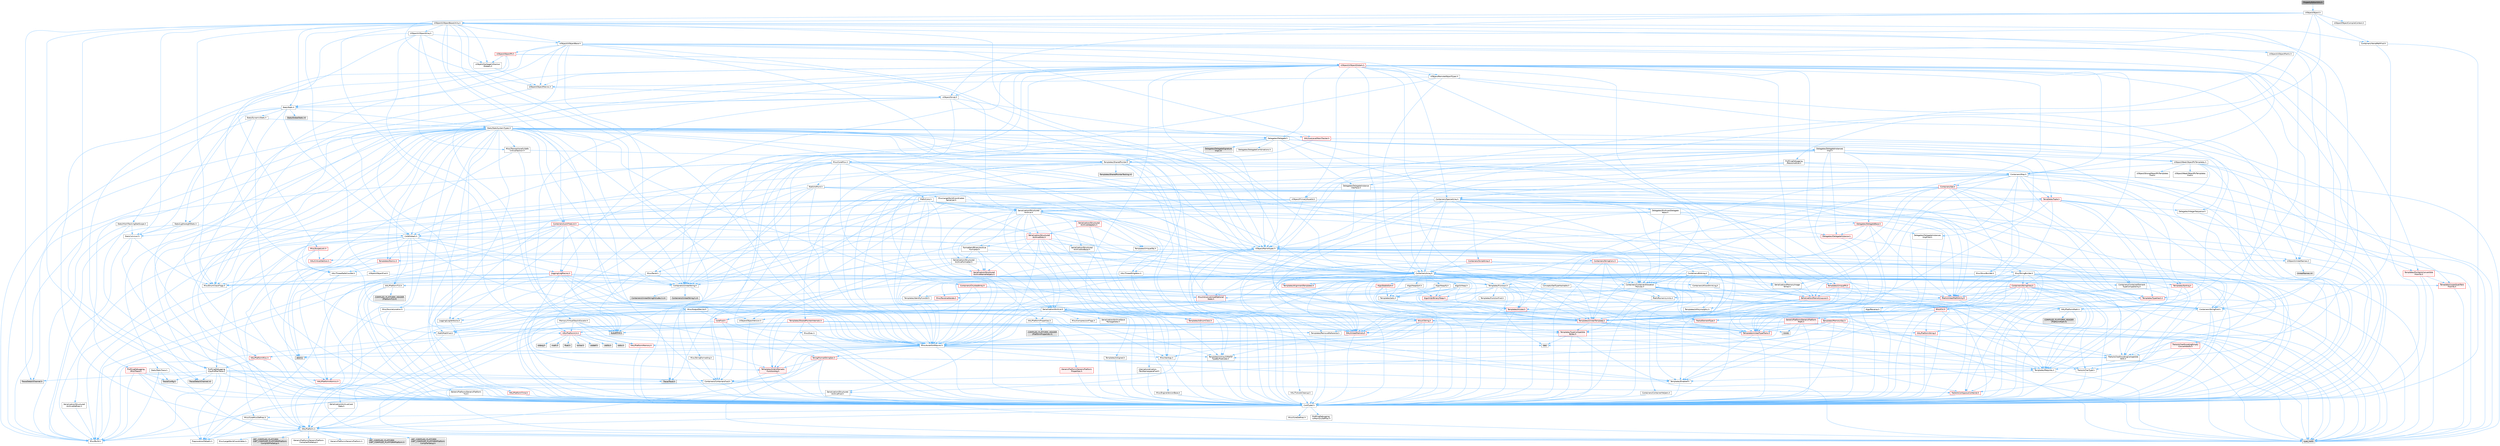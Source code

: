 digraph "PropertyEditorUtils.h"
{
 // INTERACTIVE_SVG=YES
 // LATEX_PDF_SIZE
  bgcolor="transparent";
  edge [fontname=Helvetica,fontsize=10,labelfontname=Helvetica,labelfontsize=10];
  node [fontname=Helvetica,fontsize=10,shape=box,height=0.2,width=0.4];
  Node1 [id="Node000001",label="PropertyEditorUtils.h",height=0.2,width=0.4,color="gray40", fillcolor="grey60", style="filled", fontcolor="black",tooltip=" "];
  Node1 -> Node2 [id="edge1_Node000001_Node000002",color="steelblue1",style="solid",tooltip=" "];
  Node2 [id="Node000002",label="UObject/Object.h",height=0.2,width=0.4,color="grey40", fillcolor="white", style="filled",URL="$db/dbf/Object_8h.html",tooltip=" "];
  Node2 -> Node3 [id="edge2_Node000002_Node000003",color="steelblue1",style="solid",tooltip=" "];
  Node3 [id="Node000003",label="UObject/Script.h",height=0.2,width=0.4,color="grey40", fillcolor="white", style="filled",URL="$de/dc6/Script_8h.html",tooltip=" "];
  Node3 -> Node4 [id="edge3_Node000003_Node000004",color="steelblue1",style="solid",tooltip=" "];
  Node4 [id="Node000004",label="Delegates/Delegate.h",height=0.2,width=0.4,color="grey40", fillcolor="white", style="filled",URL="$d4/d80/Delegate_8h.html",tooltip=" "];
  Node4 -> Node5 [id="edge4_Node000004_Node000005",color="steelblue1",style="solid",tooltip=" "];
  Node5 [id="Node000005",label="CoreTypes.h",height=0.2,width=0.4,color="grey40", fillcolor="white", style="filled",URL="$dc/dec/CoreTypes_8h.html",tooltip=" "];
  Node5 -> Node6 [id="edge5_Node000005_Node000006",color="steelblue1",style="solid",tooltip=" "];
  Node6 [id="Node000006",label="HAL/Platform.h",height=0.2,width=0.4,color="grey40", fillcolor="white", style="filled",URL="$d9/dd0/Platform_8h.html",tooltip=" "];
  Node6 -> Node7 [id="edge6_Node000006_Node000007",color="steelblue1",style="solid",tooltip=" "];
  Node7 [id="Node000007",label="Misc/Build.h",height=0.2,width=0.4,color="grey40", fillcolor="white", style="filled",URL="$d3/dbb/Build_8h.html",tooltip=" "];
  Node6 -> Node8 [id="edge7_Node000006_Node000008",color="steelblue1",style="solid",tooltip=" "];
  Node8 [id="Node000008",label="Misc/LargeWorldCoordinates.h",height=0.2,width=0.4,color="grey40", fillcolor="white", style="filled",URL="$d2/dcb/LargeWorldCoordinates_8h.html",tooltip=" "];
  Node6 -> Node9 [id="edge8_Node000006_Node000009",color="steelblue1",style="solid",tooltip=" "];
  Node9 [id="Node000009",label="type_traits",height=0.2,width=0.4,color="grey60", fillcolor="#E0E0E0", style="filled",tooltip=" "];
  Node6 -> Node10 [id="edge9_Node000006_Node000010",color="steelblue1",style="solid",tooltip=" "];
  Node10 [id="Node000010",label="PreprocessorHelpers.h",height=0.2,width=0.4,color="grey40", fillcolor="white", style="filled",URL="$db/ddb/PreprocessorHelpers_8h.html",tooltip=" "];
  Node6 -> Node11 [id="edge10_Node000006_Node000011",color="steelblue1",style="solid",tooltip=" "];
  Node11 [id="Node000011",label="UBT_COMPILED_PLATFORM\l/UBT_COMPILED_PLATFORMPlatform\lCompilerPreSetup.h",height=0.2,width=0.4,color="grey60", fillcolor="#E0E0E0", style="filled",tooltip=" "];
  Node6 -> Node12 [id="edge11_Node000006_Node000012",color="steelblue1",style="solid",tooltip=" "];
  Node12 [id="Node000012",label="GenericPlatform/GenericPlatform\lCompilerPreSetup.h",height=0.2,width=0.4,color="grey40", fillcolor="white", style="filled",URL="$d9/dc8/GenericPlatformCompilerPreSetup_8h.html",tooltip=" "];
  Node6 -> Node13 [id="edge12_Node000006_Node000013",color="steelblue1",style="solid",tooltip=" "];
  Node13 [id="Node000013",label="GenericPlatform/GenericPlatform.h",height=0.2,width=0.4,color="grey40", fillcolor="white", style="filled",URL="$d6/d84/GenericPlatform_8h.html",tooltip=" "];
  Node6 -> Node14 [id="edge13_Node000006_Node000014",color="steelblue1",style="solid",tooltip=" "];
  Node14 [id="Node000014",label="UBT_COMPILED_PLATFORM\l/UBT_COMPILED_PLATFORMPlatform.h",height=0.2,width=0.4,color="grey60", fillcolor="#E0E0E0", style="filled",tooltip=" "];
  Node6 -> Node15 [id="edge14_Node000006_Node000015",color="steelblue1",style="solid",tooltip=" "];
  Node15 [id="Node000015",label="UBT_COMPILED_PLATFORM\l/UBT_COMPILED_PLATFORMPlatform\lCompilerSetup.h",height=0.2,width=0.4,color="grey60", fillcolor="#E0E0E0", style="filled",tooltip=" "];
  Node5 -> Node16 [id="edge15_Node000005_Node000016",color="steelblue1",style="solid",tooltip=" "];
  Node16 [id="Node000016",label="ProfilingDebugging\l/UMemoryDefines.h",height=0.2,width=0.4,color="grey40", fillcolor="white", style="filled",URL="$d2/da2/UMemoryDefines_8h.html",tooltip=" "];
  Node5 -> Node17 [id="edge16_Node000005_Node000017",color="steelblue1",style="solid",tooltip=" "];
  Node17 [id="Node000017",label="Misc/CoreMiscDefines.h",height=0.2,width=0.4,color="grey40", fillcolor="white", style="filled",URL="$da/d38/CoreMiscDefines_8h.html",tooltip=" "];
  Node17 -> Node6 [id="edge17_Node000017_Node000006",color="steelblue1",style="solid",tooltip=" "];
  Node17 -> Node10 [id="edge18_Node000017_Node000010",color="steelblue1",style="solid",tooltip=" "];
  Node5 -> Node18 [id="edge19_Node000005_Node000018",color="steelblue1",style="solid",tooltip=" "];
  Node18 [id="Node000018",label="Misc/CoreDefines.h",height=0.2,width=0.4,color="grey40", fillcolor="white", style="filled",URL="$d3/dd2/CoreDefines_8h.html",tooltip=" "];
  Node4 -> Node19 [id="edge20_Node000004_Node000019",color="steelblue1",style="solid",tooltip=" "];
  Node19 [id="Node000019",label="Misc/AssertionMacros.h",height=0.2,width=0.4,color="grey40", fillcolor="white", style="filled",URL="$d0/dfa/AssertionMacros_8h.html",tooltip=" "];
  Node19 -> Node5 [id="edge21_Node000019_Node000005",color="steelblue1",style="solid",tooltip=" "];
  Node19 -> Node6 [id="edge22_Node000019_Node000006",color="steelblue1",style="solid",tooltip=" "];
  Node19 -> Node20 [id="edge23_Node000019_Node000020",color="steelblue1",style="solid",tooltip=" "];
  Node20 [id="Node000020",label="HAL/PlatformMisc.h",height=0.2,width=0.4,color="red", fillcolor="#FFF0F0", style="filled",URL="$d0/df5/PlatformMisc_8h.html",tooltip=" "];
  Node20 -> Node5 [id="edge24_Node000020_Node000005",color="steelblue1",style="solid",tooltip=" "];
  Node20 -> Node48 [id="edge25_Node000020_Node000048",color="steelblue1",style="solid",tooltip=" "];
  Node48 [id="Node000048",label="ProfilingDebugging\l/CpuProfilerTrace.h",height=0.2,width=0.4,color="grey40", fillcolor="white", style="filled",URL="$da/dcb/CpuProfilerTrace_8h.html",tooltip=" "];
  Node48 -> Node5 [id="edge26_Node000048_Node000005",color="steelblue1",style="solid",tooltip=" "];
  Node48 -> Node28 [id="edge27_Node000048_Node000028",color="steelblue1",style="solid",tooltip=" "];
  Node28 [id="Node000028",label="Containers/ContainersFwd.h",height=0.2,width=0.4,color="grey40", fillcolor="white", style="filled",URL="$d4/d0a/ContainersFwd_8h.html",tooltip=" "];
  Node28 -> Node6 [id="edge28_Node000028_Node000006",color="steelblue1",style="solid",tooltip=" "];
  Node28 -> Node5 [id="edge29_Node000028_Node000005",color="steelblue1",style="solid",tooltip=" "];
  Node28 -> Node25 [id="edge30_Node000028_Node000025",color="steelblue1",style="solid",tooltip=" "];
  Node25 [id="Node000025",label="Traits/IsContiguousContainer.h",height=0.2,width=0.4,color="red", fillcolor="#FFF0F0", style="filled",URL="$d5/d3c/IsContiguousContainer_8h.html",tooltip=" "];
  Node25 -> Node5 [id="edge31_Node000025_Node000005",color="steelblue1",style="solid",tooltip=" "];
  Node48 -> Node49 [id="edge32_Node000048_Node000049",color="steelblue1",style="solid",tooltip=" "];
  Node49 [id="Node000049",label="HAL/PlatformAtomics.h",height=0.2,width=0.4,color="red", fillcolor="#FFF0F0", style="filled",URL="$d3/d36/PlatformAtomics_8h.html",tooltip=" "];
  Node49 -> Node5 [id="edge33_Node000049_Node000005",color="steelblue1",style="solid",tooltip=" "];
  Node48 -> Node10 [id="edge34_Node000048_Node000010",color="steelblue1",style="solid",tooltip=" "];
  Node48 -> Node7 [id="edge35_Node000048_Node000007",color="steelblue1",style="solid",tooltip=" "];
  Node48 -> Node52 [id="edge36_Node000048_Node000052",color="steelblue1",style="solid",tooltip=" "];
  Node52 [id="Node000052",label="Trace/Config.h",height=0.2,width=0.4,color="grey60", fillcolor="#E0E0E0", style="filled",tooltip=" "];
  Node48 -> Node53 [id="edge37_Node000048_Node000053",color="steelblue1",style="solid",tooltip=" "];
  Node53 [id="Node000053",label="Trace/Detail/Channel.h",height=0.2,width=0.4,color="grey60", fillcolor="#E0E0E0", style="filled",tooltip=" "];
  Node48 -> Node54 [id="edge38_Node000048_Node000054",color="steelblue1",style="solid",tooltip=" "];
  Node54 [id="Node000054",label="Trace/Detail/Channel.inl",height=0.2,width=0.4,color="grey60", fillcolor="#E0E0E0", style="filled",tooltip=" "];
  Node48 -> Node55 [id="edge39_Node000048_Node000055",color="steelblue1",style="solid",tooltip=" "];
  Node55 [id="Node000055",label="Trace/Trace.h",height=0.2,width=0.4,color="grey60", fillcolor="#E0E0E0", style="filled",tooltip=" "];
  Node19 -> Node10 [id="edge40_Node000019_Node000010",color="steelblue1",style="solid",tooltip=" "];
  Node19 -> Node56 [id="edge41_Node000019_Node000056",color="steelblue1",style="solid",tooltip=" "];
  Node56 [id="Node000056",label="Templates/EnableIf.h",height=0.2,width=0.4,color="grey40", fillcolor="white", style="filled",URL="$d7/d60/EnableIf_8h.html",tooltip=" "];
  Node56 -> Node5 [id="edge42_Node000056_Node000005",color="steelblue1",style="solid",tooltip=" "];
  Node19 -> Node57 [id="edge43_Node000019_Node000057",color="steelblue1",style="solid",tooltip=" "];
  Node57 [id="Node000057",label="Templates/IsArrayOrRefOf\lTypeByPredicate.h",height=0.2,width=0.4,color="grey40", fillcolor="white", style="filled",URL="$d6/da1/IsArrayOrRefOfTypeByPredicate_8h.html",tooltip=" "];
  Node57 -> Node5 [id="edge44_Node000057_Node000005",color="steelblue1",style="solid",tooltip=" "];
  Node19 -> Node58 [id="edge45_Node000019_Node000058",color="steelblue1",style="solid",tooltip=" "];
  Node58 [id="Node000058",label="Templates/IsValidVariadic\lFunctionArg.h",height=0.2,width=0.4,color="red", fillcolor="#FFF0F0", style="filled",URL="$d0/dc8/IsValidVariadicFunctionArg_8h.html",tooltip=" "];
  Node58 -> Node5 [id="edge46_Node000058_Node000005",color="steelblue1",style="solid",tooltip=" "];
  Node58 -> Node9 [id="edge47_Node000058_Node000009",color="steelblue1",style="solid",tooltip=" "];
  Node19 -> Node60 [id="edge48_Node000019_Node000060",color="steelblue1",style="solid",tooltip=" "];
  Node60 [id="Node000060",label="Traits/IsCharEncodingCompatible\lWith.h",height=0.2,width=0.4,color="grey40", fillcolor="white", style="filled",URL="$df/dd1/IsCharEncodingCompatibleWith_8h.html",tooltip=" "];
  Node60 -> Node9 [id="edge49_Node000060_Node000009",color="steelblue1",style="solid",tooltip=" "];
  Node60 -> Node61 [id="edge50_Node000060_Node000061",color="steelblue1",style="solid",tooltip=" "];
  Node61 [id="Node000061",label="Traits/IsCharType.h",height=0.2,width=0.4,color="grey40", fillcolor="white", style="filled",URL="$db/d51/IsCharType_8h.html",tooltip=" "];
  Node61 -> Node5 [id="edge51_Node000061_Node000005",color="steelblue1",style="solid",tooltip=" "];
  Node19 -> Node62 [id="edge52_Node000019_Node000062",color="steelblue1",style="solid",tooltip=" "];
  Node62 [id="Node000062",label="Misc/VarArgs.h",height=0.2,width=0.4,color="grey40", fillcolor="white", style="filled",URL="$d5/d6f/VarArgs_8h.html",tooltip=" "];
  Node62 -> Node5 [id="edge53_Node000062_Node000005",color="steelblue1",style="solid",tooltip=" "];
  Node19 -> Node63 [id="edge54_Node000019_Node000063",color="steelblue1",style="solid",tooltip=" "];
  Node63 [id="Node000063",label="String/FormatStringSan.h",height=0.2,width=0.4,color="red", fillcolor="#FFF0F0", style="filled",URL="$d3/d8b/FormatStringSan_8h.html",tooltip=" "];
  Node63 -> Node9 [id="edge55_Node000063_Node000009",color="steelblue1",style="solid",tooltip=" "];
  Node63 -> Node5 [id="edge56_Node000063_Node000005",color="steelblue1",style="solid",tooltip=" "];
  Node63 -> Node64 [id="edge57_Node000063_Node000064",color="steelblue1",style="solid",tooltip=" "];
  Node64 [id="Node000064",label="Templates/Requires.h",height=0.2,width=0.4,color="grey40", fillcolor="white", style="filled",URL="$dc/d96/Requires_8h.html",tooltip=" "];
  Node64 -> Node56 [id="edge58_Node000064_Node000056",color="steelblue1",style="solid",tooltip=" "];
  Node64 -> Node9 [id="edge59_Node000064_Node000009",color="steelblue1",style="solid",tooltip=" "];
  Node63 -> Node58 [id="edge60_Node000063_Node000058",color="steelblue1",style="solid",tooltip=" "];
  Node63 -> Node61 [id="edge61_Node000063_Node000061",color="steelblue1",style="solid",tooltip=" "];
  Node63 -> Node28 [id="edge62_Node000063_Node000028",color="steelblue1",style="solid",tooltip=" "];
  Node19 -> Node69 [id="edge63_Node000019_Node000069",color="steelblue1",style="solid",tooltip=" "];
  Node69 [id="Node000069",label="atomic",height=0.2,width=0.4,color="grey60", fillcolor="#E0E0E0", style="filled",tooltip=" "];
  Node4 -> Node70 [id="edge64_Node000004_Node000070",color="steelblue1",style="solid",tooltip=" "];
  Node70 [id="Node000070",label="UObject/NameTypes.h",height=0.2,width=0.4,color="grey40", fillcolor="white", style="filled",URL="$d6/d35/NameTypes_8h.html",tooltip=" "];
  Node70 -> Node5 [id="edge65_Node000070_Node000005",color="steelblue1",style="solid",tooltip=" "];
  Node70 -> Node19 [id="edge66_Node000070_Node000019",color="steelblue1",style="solid",tooltip=" "];
  Node70 -> Node71 [id="edge67_Node000070_Node000071",color="steelblue1",style="solid",tooltip=" "];
  Node71 [id="Node000071",label="HAL/UnrealMemory.h",height=0.2,width=0.4,color="red", fillcolor="#FFF0F0", style="filled",URL="$d9/d96/UnrealMemory_8h.html",tooltip=" "];
  Node71 -> Node5 [id="edge68_Node000071_Node000005",color="steelblue1",style="solid",tooltip=" "];
  Node71 -> Node88 [id="edge69_Node000071_Node000088",color="steelblue1",style="solid",tooltip=" "];
  Node88 [id="Node000088",label="HAL/PlatformMemory.h",height=0.2,width=0.4,color="red", fillcolor="#FFF0F0", style="filled",URL="$de/d68/PlatformMemory_8h.html",tooltip=" "];
  Node88 -> Node5 [id="edge70_Node000088_Node000005",color="steelblue1",style="solid",tooltip=" "];
  Node70 -> Node92 [id="edge71_Node000070_Node000092",color="steelblue1",style="solid",tooltip=" "];
  Node92 [id="Node000092",label="Templates/UnrealTypeTraits.h",height=0.2,width=0.4,color="red", fillcolor="#FFF0F0", style="filled",URL="$d2/d2d/UnrealTypeTraits_8h.html",tooltip=" "];
  Node92 -> Node5 [id="edge72_Node000092_Node000005",color="steelblue1",style="solid",tooltip=" "];
  Node92 -> Node19 [id="edge73_Node000092_Node000019",color="steelblue1",style="solid",tooltip=" "];
  Node92 -> Node56 [id="edge74_Node000092_Node000056",color="steelblue1",style="solid",tooltip=" "];
  Node70 -> Node97 [id="edge75_Node000070_Node000097",color="steelblue1",style="solid",tooltip=" "];
  Node97 [id="Node000097",label="Templates/UnrealTemplate.h",height=0.2,width=0.4,color="red", fillcolor="#FFF0F0", style="filled",URL="$d4/d24/UnrealTemplate_8h.html",tooltip=" "];
  Node97 -> Node5 [id="edge76_Node000097_Node000005",color="steelblue1",style="solid",tooltip=" "];
  Node97 -> Node71 [id="edge77_Node000097_Node000071",color="steelblue1",style="solid",tooltip=" "];
  Node97 -> Node92 [id="edge78_Node000097_Node000092",color="steelblue1",style="solid",tooltip=" "];
  Node97 -> Node100 [id="edge79_Node000097_Node000100",color="steelblue1",style="solid",tooltip=" "];
  Node100 [id="Node000100",label="Templates/RemoveReference.h",height=0.2,width=0.4,color="grey40", fillcolor="white", style="filled",URL="$da/dbe/RemoveReference_8h.html",tooltip=" "];
  Node100 -> Node5 [id="edge80_Node000100_Node000005",color="steelblue1",style="solid",tooltip=" "];
  Node97 -> Node64 [id="edge81_Node000097_Node000064",color="steelblue1",style="solid",tooltip=" "];
  Node97 -> Node101 [id="edge82_Node000097_Node000101",color="steelblue1",style="solid",tooltip=" "];
  Node101 [id="Node000101",label="Templates/TypeCompatible\lBytes.h",height=0.2,width=0.4,color="red", fillcolor="#FFF0F0", style="filled",URL="$df/d0a/TypeCompatibleBytes_8h.html",tooltip=" "];
  Node101 -> Node5 [id="edge83_Node000101_Node000005",color="steelblue1",style="solid",tooltip=" "];
  Node101 -> Node33 [id="edge84_Node000101_Node000033",color="steelblue1",style="solid",tooltip=" "];
  Node33 [id="Node000033",label="new",height=0.2,width=0.4,color="grey60", fillcolor="#E0E0E0", style="filled",tooltip=" "];
  Node101 -> Node9 [id="edge85_Node000101_Node000009",color="steelblue1",style="solid",tooltip=" "];
  Node97 -> Node25 [id="edge86_Node000097_Node000025",color="steelblue1",style="solid",tooltip=" "];
  Node97 -> Node9 [id="edge87_Node000097_Node000009",color="steelblue1",style="solid",tooltip=" "];
  Node70 -> Node103 [id="edge88_Node000070_Node000103",color="steelblue1",style="solid",tooltip=" "];
  Node103 [id="Node000103",label="Containers/UnrealString.h",height=0.2,width=0.4,color="grey40", fillcolor="white", style="filled",URL="$d5/dba/UnrealString_8h.html",tooltip=" "];
  Node103 -> Node104 [id="edge89_Node000103_Node000104",color="steelblue1",style="solid",tooltip=" "];
  Node104 [id="Node000104",label="Containers/UnrealStringIncludes.h.inl",height=0.2,width=0.4,color="grey60", fillcolor="#E0E0E0", style="filled",tooltip=" "];
  Node103 -> Node105 [id="edge90_Node000103_Node000105",color="steelblue1",style="solid",tooltip=" "];
  Node105 [id="Node000105",label="Containers/UnrealString.h.inl",height=0.2,width=0.4,color="grey60", fillcolor="#E0E0E0", style="filled",tooltip=" "];
  Node103 -> Node106 [id="edge91_Node000103_Node000106",color="steelblue1",style="solid",tooltip=" "];
  Node106 [id="Node000106",label="Misc/StringFormatArg.h",height=0.2,width=0.4,color="grey40", fillcolor="white", style="filled",URL="$d2/d16/StringFormatArg_8h.html",tooltip=" "];
  Node106 -> Node28 [id="edge92_Node000106_Node000028",color="steelblue1",style="solid",tooltip=" "];
  Node70 -> Node107 [id="edge93_Node000070_Node000107",color="steelblue1",style="solid",tooltip=" "];
  Node107 [id="Node000107",label="HAL/CriticalSection.h",height=0.2,width=0.4,color="red", fillcolor="#FFF0F0", style="filled",URL="$d6/d90/CriticalSection_8h.html",tooltip=" "];
  Node70 -> Node110 [id="edge94_Node000070_Node000110",color="steelblue1",style="solid",tooltip=" "];
  Node110 [id="Node000110",label="Containers/StringConv.h",height=0.2,width=0.4,color="red", fillcolor="#FFF0F0", style="filled",URL="$d3/ddf/StringConv_8h.html",tooltip=" "];
  Node110 -> Node5 [id="edge95_Node000110_Node000005",color="steelblue1",style="solid",tooltip=" "];
  Node110 -> Node19 [id="edge96_Node000110_Node000019",color="steelblue1",style="solid",tooltip=" "];
  Node110 -> Node111 [id="edge97_Node000110_Node000111",color="steelblue1",style="solid",tooltip=" "];
  Node111 [id="Node000111",label="Containers/ContainerAllocation\lPolicies.h",height=0.2,width=0.4,color="grey40", fillcolor="white", style="filled",URL="$d7/dff/ContainerAllocationPolicies_8h.html",tooltip=" "];
  Node111 -> Node5 [id="edge98_Node000111_Node000005",color="steelblue1",style="solid",tooltip=" "];
  Node111 -> Node112 [id="edge99_Node000111_Node000112",color="steelblue1",style="solid",tooltip=" "];
  Node112 [id="Node000112",label="Containers/ContainerHelpers.h",height=0.2,width=0.4,color="grey40", fillcolor="white", style="filled",URL="$d7/d33/ContainerHelpers_8h.html",tooltip=" "];
  Node112 -> Node5 [id="edge100_Node000112_Node000005",color="steelblue1",style="solid",tooltip=" "];
  Node111 -> Node111 [id="edge101_Node000111_Node000111",color="steelblue1",style="solid",tooltip=" "];
  Node111 -> Node113 [id="edge102_Node000111_Node000113",color="steelblue1",style="solid",tooltip=" "];
  Node113 [id="Node000113",label="HAL/PlatformMath.h",height=0.2,width=0.4,color="grey40", fillcolor="white", style="filled",URL="$dc/d53/PlatformMath_8h.html",tooltip=" "];
  Node113 -> Node5 [id="edge103_Node000113_Node000005",color="steelblue1",style="solid",tooltip=" "];
  Node113 -> Node114 [id="edge104_Node000113_Node000114",color="steelblue1",style="solid",tooltip=" "];
  Node114 [id="Node000114",label="GenericPlatform/GenericPlatform\lMath.h",height=0.2,width=0.4,color="red", fillcolor="#FFF0F0", style="filled",URL="$d5/d79/GenericPlatformMath_8h.html",tooltip=" "];
  Node114 -> Node5 [id="edge105_Node000114_Node000005",color="steelblue1",style="solid",tooltip=" "];
  Node114 -> Node28 [id="edge106_Node000114_Node000028",color="steelblue1",style="solid",tooltip=" "];
  Node114 -> Node32 [id="edge107_Node000114_Node000032",color="steelblue1",style="solid",tooltip=" "];
  Node32 [id="Node000032",label="HAL/PlatformCrt.h",height=0.2,width=0.4,color="red", fillcolor="#FFF0F0", style="filled",URL="$d8/d75/PlatformCrt_8h.html",tooltip=" "];
  Node32 -> Node33 [id="edge108_Node000032_Node000033",color="steelblue1",style="solid",tooltip=" "];
  Node32 -> Node34 [id="edge109_Node000032_Node000034",color="steelblue1",style="solid",tooltip=" "];
  Node34 [id="Node000034",label="wchar.h",height=0.2,width=0.4,color="grey60", fillcolor="#E0E0E0", style="filled",tooltip=" "];
  Node32 -> Node35 [id="edge110_Node000032_Node000035",color="steelblue1",style="solid",tooltip=" "];
  Node35 [id="Node000035",label="stddef.h",height=0.2,width=0.4,color="grey60", fillcolor="#E0E0E0", style="filled",tooltip=" "];
  Node32 -> Node36 [id="edge111_Node000032_Node000036",color="steelblue1",style="solid",tooltip=" "];
  Node36 [id="Node000036",label="stdlib.h",height=0.2,width=0.4,color="grey60", fillcolor="#E0E0E0", style="filled",tooltip=" "];
  Node32 -> Node37 [id="edge112_Node000032_Node000037",color="steelblue1",style="solid",tooltip=" "];
  Node37 [id="Node000037",label="stdio.h",height=0.2,width=0.4,color="grey60", fillcolor="#E0E0E0", style="filled",tooltip=" "];
  Node32 -> Node38 [id="edge113_Node000032_Node000038",color="steelblue1",style="solid",tooltip=" "];
  Node38 [id="Node000038",label="stdarg.h",height=0.2,width=0.4,color="grey60", fillcolor="#E0E0E0", style="filled",tooltip=" "];
  Node32 -> Node39 [id="edge114_Node000032_Node000039",color="steelblue1",style="solid",tooltip=" "];
  Node39 [id="Node000039",label="math.h",height=0.2,width=0.4,color="grey60", fillcolor="#E0E0E0", style="filled",tooltip=" "];
  Node32 -> Node40 [id="edge115_Node000032_Node000040",color="steelblue1",style="solid",tooltip=" "];
  Node40 [id="Node000040",label="float.h",height=0.2,width=0.4,color="grey60", fillcolor="#E0E0E0", style="filled",tooltip=" "];
  Node114 -> Node92 [id="edge116_Node000114_Node000092",color="steelblue1",style="solid",tooltip=" "];
  Node114 -> Node64 [id="edge117_Node000114_Node000064",color="steelblue1",style="solid",tooltip=" "];
  Node114 -> Node101 [id="edge118_Node000114_Node000101",color="steelblue1",style="solid",tooltip=" "];
  Node114 -> Node119 [id="edge119_Node000114_Node000119",color="steelblue1",style="solid",tooltip=" "];
  Node119 [id="Node000119",label="limits",height=0.2,width=0.4,color="grey60", fillcolor="#E0E0E0", style="filled",tooltip=" "];
  Node114 -> Node9 [id="edge120_Node000114_Node000009",color="steelblue1",style="solid",tooltip=" "];
  Node113 -> Node120 [id="edge121_Node000113_Node000120",color="steelblue1",style="solid",tooltip=" "];
  Node120 [id="Node000120",label="COMPILED_PLATFORM_HEADER\l(PlatformMath.h)",height=0.2,width=0.4,color="grey60", fillcolor="#E0E0E0", style="filled",tooltip=" "];
  Node111 -> Node71 [id="edge122_Node000111_Node000071",color="steelblue1",style="solid",tooltip=" "];
  Node111 -> Node42 [id="edge123_Node000111_Node000042",color="steelblue1",style="solid",tooltip=" "];
  Node42 [id="Node000042",label="Math/NumericLimits.h",height=0.2,width=0.4,color="grey40", fillcolor="white", style="filled",URL="$df/d1b/NumericLimits_8h.html",tooltip=" "];
  Node42 -> Node5 [id="edge124_Node000042_Node000005",color="steelblue1",style="solid",tooltip=" "];
  Node111 -> Node19 [id="edge125_Node000111_Node000019",color="steelblue1",style="solid",tooltip=" "];
  Node111 -> Node121 [id="edge126_Node000111_Node000121",color="steelblue1",style="solid",tooltip=" "];
  Node121 [id="Node000121",label="Templates/IsPolymorphic.h",height=0.2,width=0.4,color="grey40", fillcolor="white", style="filled",URL="$dc/d20/IsPolymorphic_8h.html",tooltip=" "];
  Node111 -> Node122 [id="edge127_Node000111_Node000122",color="steelblue1",style="solid",tooltip=" "];
  Node122 [id="Node000122",label="Templates/MemoryOps.h",height=0.2,width=0.4,color="red", fillcolor="#FFF0F0", style="filled",URL="$db/dea/MemoryOps_8h.html",tooltip=" "];
  Node122 -> Node5 [id="edge128_Node000122_Node000005",color="steelblue1",style="solid",tooltip=" "];
  Node122 -> Node71 [id="edge129_Node000122_Node000071",color="steelblue1",style="solid",tooltip=" "];
  Node122 -> Node64 [id="edge130_Node000122_Node000064",color="steelblue1",style="solid",tooltip=" "];
  Node122 -> Node92 [id="edge131_Node000122_Node000092",color="steelblue1",style="solid",tooltip=" "];
  Node122 -> Node33 [id="edge132_Node000122_Node000033",color="steelblue1",style="solid",tooltip=" "];
  Node122 -> Node9 [id="edge133_Node000122_Node000009",color="steelblue1",style="solid",tooltip=" "];
  Node111 -> Node101 [id="edge134_Node000111_Node000101",color="steelblue1",style="solid",tooltip=" "];
  Node111 -> Node9 [id="edge135_Node000111_Node000009",color="steelblue1",style="solid",tooltip=" "];
  Node110 -> Node123 [id="edge136_Node000110_Node000123",color="steelblue1",style="solid",tooltip=" "];
  Node123 [id="Node000123",label="Containers/Array.h",height=0.2,width=0.4,color="grey40", fillcolor="white", style="filled",URL="$df/dd0/Array_8h.html",tooltip=" "];
  Node123 -> Node5 [id="edge137_Node000123_Node000005",color="steelblue1",style="solid",tooltip=" "];
  Node123 -> Node19 [id="edge138_Node000123_Node000019",color="steelblue1",style="solid",tooltip=" "];
  Node123 -> Node124 [id="edge139_Node000123_Node000124",color="steelblue1",style="solid",tooltip=" "];
  Node124 [id="Node000124",label="Misc/IntrusiveUnsetOptional\lState.h",height=0.2,width=0.4,color="red", fillcolor="#FFF0F0", style="filled",URL="$d2/d0a/IntrusiveUnsetOptionalState_8h.html",tooltip=" "];
  Node123 -> Node126 [id="edge140_Node000123_Node000126",color="steelblue1",style="solid",tooltip=" "];
  Node126 [id="Node000126",label="Misc/ReverseIterate.h",height=0.2,width=0.4,color="red", fillcolor="#FFF0F0", style="filled",URL="$db/de3/ReverseIterate_8h.html",tooltip=" "];
  Node126 -> Node6 [id="edge141_Node000126_Node000006",color="steelblue1",style="solid",tooltip=" "];
  Node123 -> Node71 [id="edge142_Node000123_Node000071",color="steelblue1",style="solid",tooltip=" "];
  Node123 -> Node92 [id="edge143_Node000123_Node000092",color="steelblue1",style="solid",tooltip=" "];
  Node123 -> Node97 [id="edge144_Node000123_Node000097",color="steelblue1",style="solid",tooltip=" "];
  Node123 -> Node128 [id="edge145_Node000123_Node000128",color="steelblue1",style="solid",tooltip=" "];
  Node128 [id="Node000128",label="Containers/AllowShrinking.h",height=0.2,width=0.4,color="grey40", fillcolor="white", style="filled",URL="$d7/d1a/AllowShrinking_8h.html",tooltip=" "];
  Node128 -> Node5 [id="edge146_Node000128_Node000005",color="steelblue1",style="solid",tooltip=" "];
  Node123 -> Node111 [id="edge147_Node000123_Node000111",color="steelblue1",style="solid",tooltip=" "];
  Node123 -> Node129 [id="edge148_Node000123_Node000129",color="steelblue1",style="solid",tooltip=" "];
  Node129 [id="Node000129",label="Containers/ContainerElement\lTypeCompatibility.h",height=0.2,width=0.4,color="grey40", fillcolor="white", style="filled",URL="$df/ddf/ContainerElementTypeCompatibility_8h.html",tooltip=" "];
  Node129 -> Node5 [id="edge149_Node000129_Node000005",color="steelblue1",style="solid",tooltip=" "];
  Node129 -> Node92 [id="edge150_Node000129_Node000092",color="steelblue1",style="solid",tooltip=" "];
  Node123 -> Node130 [id="edge151_Node000123_Node000130",color="steelblue1",style="solid",tooltip=" "];
  Node130 [id="Node000130",label="Serialization/Archive.h",height=0.2,width=0.4,color="grey40", fillcolor="white", style="filled",URL="$d7/d3b/Archive_8h.html",tooltip=" "];
  Node130 -> Node27 [id="edge152_Node000130_Node000027",color="steelblue1",style="solid",tooltip=" "];
  Node27 [id="Node000027",label="CoreFwd.h",height=0.2,width=0.4,color="red", fillcolor="#FFF0F0", style="filled",URL="$d1/d1e/CoreFwd_8h.html",tooltip=" "];
  Node27 -> Node5 [id="edge153_Node000027_Node000005",color="steelblue1",style="solid",tooltip=" "];
  Node27 -> Node28 [id="edge154_Node000027_Node000028",color="steelblue1",style="solid",tooltip=" "];
  Node27 -> Node29 [id="edge155_Node000027_Node000029",color="steelblue1",style="solid",tooltip=" "];
  Node29 [id="Node000029",label="Math/MathFwd.h",height=0.2,width=0.4,color="grey40", fillcolor="white", style="filled",URL="$d2/d10/MathFwd_8h.html",tooltip=" "];
  Node29 -> Node6 [id="edge156_Node000029_Node000006",color="steelblue1",style="solid",tooltip=" "];
  Node130 -> Node5 [id="edge157_Node000130_Node000005",color="steelblue1",style="solid",tooltip=" "];
  Node130 -> Node131 [id="edge158_Node000130_Node000131",color="steelblue1",style="solid",tooltip=" "];
  Node131 [id="Node000131",label="HAL/PlatformProperties.h",height=0.2,width=0.4,color="grey40", fillcolor="white", style="filled",URL="$d9/db0/PlatformProperties_8h.html",tooltip=" "];
  Node131 -> Node5 [id="edge159_Node000131_Node000005",color="steelblue1",style="solid",tooltip=" "];
  Node131 -> Node132 [id="edge160_Node000131_Node000132",color="steelblue1",style="solid",tooltip=" "];
  Node132 [id="Node000132",label="GenericPlatform/GenericPlatform\lProperties.h",height=0.2,width=0.4,color="red", fillcolor="#FFF0F0", style="filled",URL="$d2/dcd/GenericPlatformProperties_8h.html",tooltip=" "];
  Node132 -> Node5 [id="edge161_Node000132_Node000005",color="steelblue1",style="solid",tooltip=" "];
  Node131 -> Node133 [id="edge162_Node000131_Node000133",color="steelblue1",style="solid",tooltip=" "];
  Node133 [id="Node000133",label="COMPILED_PLATFORM_HEADER\l(PlatformProperties.h)",height=0.2,width=0.4,color="grey60", fillcolor="#E0E0E0", style="filled",tooltip=" "];
  Node130 -> Node134 [id="edge163_Node000130_Node000134",color="steelblue1",style="solid",tooltip=" "];
  Node134 [id="Node000134",label="Internationalization\l/TextNamespaceFwd.h",height=0.2,width=0.4,color="grey40", fillcolor="white", style="filled",URL="$d8/d97/TextNamespaceFwd_8h.html",tooltip=" "];
  Node134 -> Node5 [id="edge164_Node000134_Node000005",color="steelblue1",style="solid",tooltip=" "];
  Node130 -> Node29 [id="edge165_Node000130_Node000029",color="steelblue1",style="solid",tooltip=" "];
  Node130 -> Node19 [id="edge166_Node000130_Node000019",color="steelblue1",style="solid",tooltip=" "];
  Node130 -> Node7 [id="edge167_Node000130_Node000007",color="steelblue1",style="solid",tooltip=" "];
  Node130 -> Node43 [id="edge168_Node000130_Node000043",color="steelblue1",style="solid",tooltip=" "];
  Node43 [id="Node000043",label="Misc/CompressionFlags.h",height=0.2,width=0.4,color="grey40", fillcolor="white", style="filled",URL="$d9/d76/CompressionFlags_8h.html",tooltip=" "];
  Node130 -> Node135 [id="edge169_Node000130_Node000135",color="steelblue1",style="solid",tooltip=" "];
  Node135 [id="Node000135",label="Misc/EngineVersionBase.h",height=0.2,width=0.4,color="grey40", fillcolor="white", style="filled",URL="$d5/d2b/EngineVersionBase_8h.html",tooltip=" "];
  Node135 -> Node5 [id="edge170_Node000135_Node000005",color="steelblue1",style="solid",tooltip=" "];
  Node130 -> Node62 [id="edge171_Node000130_Node000062",color="steelblue1",style="solid",tooltip=" "];
  Node130 -> Node136 [id="edge172_Node000130_Node000136",color="steelblue1",style="solid",tooltip=" "];
  Node136 [id="Node000136",label="Serialization/ArchiveCook\lData.h",height=0.2,width=0.4,color="grey40", fillcolor="white", style="filled",URL="$dc/db6/ArchiveCookData_8h.html",tooltip=" "];
  Node136 -> Node6 [id="edge173_Node000136_Node000006",color="steelblue1",style="solid",tooltip=" "];
  Node130 -> Node137 [id="edge174_Node000130_Node000137",color="steelblue1",style="solid",tooltip=" "];
  Node137 [id="Node000137",label="Serialization/ArchiveSave\lPackageData.h",height=0.2,width=0.4,color="grey40", fillcolor="white", style="filled",URL="$d1/d37/ArchiveSavePackageData_8h.html",tooltip=" "];
  Node130 -> Node56 [id="edge175_Node000130_Node000056",color="steelblue1",style="solid",tooltip=" "];
  Node130 -> Node57 [id="edge176_Node000130_Node000057",color="steelblue1",style="solid",tooltip=" "];
  Node130 -> Node138 [id="edge177_Node000130_Node000138",color="steelblue1",style="solid",tooltip=" "];
  Node138 [id="Node000138",label="Templates/IsEnumClass.h",height=0.2,width=0.4,color="red", fillcolor="#FFF0F0", style="filled",URL="$d7/d15/IsEnumClass_8h.html",tooltip=" "];
  Node138 -> Node5 [id="edge178_Node000138_Node000005",color="steelblue1",style="solid",tooltip=" "];
  Node130 -> Node118 [id="edge179_Node000130_Node000118",color="steelblue1",style="solid",tooltip=" "];
  Node118 [id="Node000118",label="Templates/IsSigned.h",height=0.2,width=0.4,color="grey40", fillcolor="white", style="filled",URL="$d8/dd8/IsSigned_8h.html",tooltip=" "];
  Node118 -> Node5 [id="edge180_Node000118_Node000005",color="steelblue1",style="solid",tooltip=" "];
  Node130 -> Node58 [id="edge181_Node000130_Node000058",color="steelblue1",style="solid",tooltip=" "];
  Node130 -> Node97 [id="edge182_Node000130_Node000097",color="steelblue1",style="solid",tooltip=" "];
  Node130 -> Node60 [id="edge183_Node000130_Node000060",color="steelblue1",style="solid",tooltip=" "];
  Node130 -> Node139 [id="edge184_Node000130_Node000139",color="steelblue1",style="solid",tooltip=" "];
  Node139 [id="Node000139",label="UObject/ObjectVersion.h",height=0.2,width=0.4,color="grey40", fillcolor="white", style="filled",URL="$da/d63/ObjectVersion_8h.html",tooltip=" "];
  Node139 -> Node5 [id="edge185_Node000139_Node000005",color="steelblue1",style="solid",tooltip=" "];
  Node123 -> Node140 [id="edge186_Node000123_Node000140",color="steelblue1",style="solid",tooltip=" "];
  Node140 [id="Node000140",label="Serialization/MemoryImage\lWriter.h",height=0.2,width=0.4,color="grey40", fillcolor="white", style="filled",URL="$d0/d08/MemoryImageWriter_8h.html",tooltip=" "];
  Node140 -> Node5 [id="edge187_Node000140_Node000005",color="steelblue1",style="solid",tooltip=" "];
  Node140 -> Node141 [id="edge188_Node000140_Node000141",color="steelblue1",style="solid",tooltip=" "];
  Node141 [id="Node000141",label="Serialization/MemoryLayout.h",height=0.2,width=0.4,color="red", fillcolor="#FFF0F0", style="filled",URL="$d7/d66/MemoryLayout_8h.html",tooltip=" "];
  Node141 -> Node22 [id="edge189_Node000141_Node000022",color="steelblue1",style="solid",tooltip=" "];
  Node22 [id="Node000022",label="Containers/StringFwd.h",height=0.2,width=0.4,color="grey40", fillcolor="white", style="filled",URL="$df/d37/StringFwd_8h.html",tooltip=" "];
  Node22 -> Node5 [id="edge190_Node000022_Node000005",color="steelblue1",style="solid",tooltip=" "];
  Node22 -> Node23 [id="edge191_Node000022_Node000023",color="steelblue1",style="solid",tooltip=" "];
  Node23 [id="Node000023",label="Traits/ElementType.h",height=0.2,width=0.4,color="red", fillcolor="#FFF0F0", style="filled",URL="$d5/d4f/ElementType_8h.html",tooltip=" "];
  Node23 -> Node6 [id="edge192_Node000023_Node000006",color="steelblue1",style="solid",tooltip=" "];
  Node23 -> Node9 [id="edge193_Node000023_Node000009",color="steelblue1",style="solid",tooltip=" "];
  Node22 -> Node25 [id="edge194_Node000022_Node000025",color="steelblue1",style="solid",tooltip=" "];
  Node141 -> Node71 [id="edge195_Node000141_Node000071",color="steelblue1",style="solid",tooltip=" "];
  Node141 -> Node56 [id="edge196_Node000141_Node000056",color="steelblue1",style="solid",tooltip=" "];
  Node141 -> Node121 [id="edge197_Node000141_Node000121",color="steelblue1",style="solid",tooltip=" "];
  Node141 -> Node97 [id="edge198_Node000141_Node000097",color="steelblue1",style="solid",tooltip=" "];
  Node123 -> Node154 [id="edge199_Node000123_Node000154",color="steelblue1",style="solid",tooltip=" "];
  Node154 [id="Node000154",label="Algo/Heapify.h",height=0.2,width=0.4,color="grey40", fillcolor="white", style="filled",URL="$d0/d2a/Heapify_8h.html",tooltip=" "];
  Node154 -> Node155 [id="edge200_Node000154_Node000155",color="steelblue1",style="solid",tooltip=" "];
  Node155 [id="Node000155",label="Algo/Impl/BinaryHeap.h",height=0.2,width=0.4,color="red", fillcolor="#FFF0F0", style="filled",URL="$d7/da3/Algo_2Impl_2BinaryHeap_8h.html",tooltip=" "];
  Node155 -> Node156 [id="edge201_Node000155_Node000156",color="steelblue1",style="solid",tooltip=" "];
  Node156 [id="Node000156",label="Templates/Invoke.h",height=0.2,width=0.4,color="red", fillcolor="#FFF0F0", style="filled",URL="$d7/deb/Invoke_8h.html",tooltip=" "];
  Node156 -> Node5 [id="edge202_Node000156_Node000005",color="steelblue1",style="solid",tooltip=" "];
  Node156 -> Node97 [id="edge203_Node000156_Node000097",color="steelblue1",style="solid",tooltip=" "];
  Node156 -> Node9 [id="edge204_Node000156_Node000009",color="steelblue1",style="solid",tooltip=" "];
  Node155 -> Node9 [id="edge205_Node000155_Node000009",color="steelblue1",style="solid",tooltip=" "];
  Node154 -> Node160 [id="edge206_Node000154_Node000160",color="steelblue1",style="solid",tooltip=" "];
  Node160 [id="Node000160",label="Templates/IdentityFunctor.h",height=0.2,width=0.4,color="grey40", fillcolor="white", style="filled",URL="$d7/d2e/IdentityFunctor_8h.html",tooltip=" "];
  Node160 -> Node6 [id="edge207_Node000160_Node000006",color="steelblue1",style="solid",tooltip=" "];
  Node154 -> Node156 [id="edge208_Node000154_Node000156",color="steelblue1",style="solid",tooltip=" "];
  Node154 -> Node161 [id="edge209_Node000154_Node000161",color="steelblue1",style="solid",tooltip=" "];
  Node161 [id="Node000161",label="Templates/Less.h",height=0.2,width=0.4,color="grey40", fillcolor="white", style="filled",URL="$de/dc8/Less_8h.html",tooltip=" "];
  Node161 -> Node5 [id="edge210_Node000161_Node000005",color="steelblue1",style="solid",tooltip=" "];
  Node161 -> Node97 [id="edge211_Node000161_Node000097",color="steelblue1",style="solid",tooltip=" "];
  Node154 -> Node97 [id="edge212_Node000154_Node000097",color="steelblue1",style="solid",tooltip=" "];
  Node123 -> Node162 [id="edge213_Node000123_Node000162",color="steelblue1",style="solid",tooltip=" "];
  Node162 [id="Node000162",label="Algo/HeapSort.h",height=0.2,width=0.4,color="grey40", fillcolor="white", style="filled",URL="$d3/d92/HeapSort_8h.html",tooltip=" "];
  Node162 -> Node155 [id="edge214_Node000162_Node000155",color="steelblue1",style="solid",tooltip=" "];
  Node162 -> Node160 [id="edge215_Node000162_Node000160",color="steelblue1",style="solid",tooltip=" "];
  Node162 -> Node161 [id="edge216_Node000162_Node000161",color="steelblue1",style="solid",tooltip=" "];
  Node162 -> Node97 [id="edge217_Node000162_Node000097",color="steelblue1",style="solid",tooltip=" "];
  Node123 -> Node163 [id="edge218_Node000123_Node000163",color="steelblue1",style="solid",tooltip=" "];
  Node163 [id="Node000163",label="Algo/IsHeap.h",height=0.2,width=0.4,color="grey40", fillcolor="white", style="filled",URL="$de/d32/IsHeap_8h.html",tooltip=" "];
  Node163 -> Node155 [id="edge219_Node000163_Node000155",color="steelblue1",style="solid",tooltip=" "];
  Node163 -> Node160 [id="edge220_Node000163_Node000160",color="steelblue1",style="solid",tooltip=" "];
  Node163 -> Node156 [id="edge221_Node000163_Node000156",color="steelblue1",style="solid",tooltip=" "];
  Node163 -> Node161 [id="edge222_Node000163_Node000161",color="steelblue1",style="solid",tooltip=" "];
  Node163 -> Node97 [id="edge223_Node000163_Node000097",color="steelblue1",style="solid",tooltip=" "];
  Node123 -> Node155 [id="edge224_Node000123_Node000155",color="steelblue1",style="solid",tooltip=" "];
  Node123 -> Node164 [id="edge225_Node000123_Node000164",color="steelblue1",style="solid",tooltip=" "];
  Node164 [id="Node000164",label="Algo/StableSort.h",height=0.2,width=0.4,color="red", fillcolor="#FFF0F0", style="filled",URL="$d7/d3c/StableSort_8h.html",tooltip=" "];
  Node164 -> Node160 [id="edge226_Node000164_Node000160",color="steelblue1",style="solid",tooltip=" "];
  Node164 -> Node156 [id="edge227_Node000164_Node000156",color="steelblue1",style="solid",tooltip=" "];
  Node164 -> Node161 [id="edge228_Node000164_Node000161",color="steelblue1",style="solid",tooltip=" "];
  Node164 -> Node97 [id="edge229_Node000164_Node000097",color="steelblue1",style="solid",tooltip=" "];
  Node123 -> Node167 [id="edge230_Node000123_Node000167",color="steelblue1",style="solid",tooltip=" "];
  Node167 [id="Node000167",label="Concepts/GetTypeHashable.h",height=0.2,width=0.4,color="grey40", fillcolor="white", style="filled",URL="$d3/da2/GetTypeHashable_8h.html",tooltip=" "];
  Node167 -> Node5 [id="edge231_Node000167_Node000005",color="steelblue1",style="solid",tooltip=" "];
  Node167 -> Node145 [id="edge232_Node000167_Node000145",color="steelblue1",style="solid",tooltip=" "];
  Node145 [id="Node000145",label="Templates/TypeHash.h",height=0.2,width=0.4,color="red", fillcolor="#FFF0F0", style="filled",URL="$d1/d62/TypeHash_8h.html",tooltip=" "];
  Node145 -> Node5 [id="edge233_Node000145_Node000005",color="steelblue1",style="solid",tooltip=" "];
  Node145 -> Node64 [id="edge234_Node000145_Node000064",color="steelblue1",style="solid",tooltip=" "];
  Node145 -> Node146 [id="edge235_Node000145_Node000146",color="steelblue1",style="solid",tooltip=" "];
  Node146 [id="Node000146",label="Misc/Crc.h",height=0.2,width=0.4,color="red", fillcolor="#FFF0F0", style="filled",URL="$d4/dd2/Crc_8h.html",tooltip=" "];
  Node146 -> Node5 [id="edge236_Node000146_Node000005",color="steelblue1",style="solid",tooltip=" "];
  Node146 -> Node73 [id="edge237_Node000146_Node000073",color="steelblue1",style="solid",tooltip=" "];
  Node73 [id="Node000073",label="HAL/PlatformString.h",height=0.2,width=0.4,color="red", fillcolor="#FFF0F0", style="filled",URL="$db/db5/PlatformString_8h.html",tooltip=" "];
  Node73 -> Node5 [id="edge238_Node000073_Node000005",color="steelblue1",style="solid",tooltip=" "];
  Node146 -> Node19 [id="edge239_Node000146_Node000019",color="steelblue1",style="solid",tooltip=" "];
  Node146 -> Node147 [id="edge240_Node000146_Node000147",color="steelblue1",style="solid",tooltip=" "];
  Node147 [id="Node000147",label="Misc/CString.h",height=0.2,width=0.4,color="red", fillcolor="#FFF0F0", style="filled",URL="$d2/d49/CString_8h.html",tooltip=" "];
  Node147 -> Node5 [id="edge241_Node000147_Node000005",color="steelblue1",style="solid",tooltip=" "];
  Node147 -> Node32 [id="edge242_Node000147_Node000032",color="steelblue1",style="solid",tooltip=" "];
  Node147 -> Node73 [id="edge243_Node000147_Node000073",color="steelblue1",style="solid",tooltip=" "];
  Node147 -> Node19 [id="edge244_Node000147_Node000019",color="steelblue1",style="solid",tooltip=" "];
  Node147 -> Node62 [id="edge245_Node000147_Node000062",color="steelblue1",style="solid",tooltip=" "];
  Node147 -> Node57 [id="edge246_Node000147_Node000057",color="steelblue1",style="solid",tooltip=" "];
  Node147 -> Node58 [id="edge247_Node000147_Node000058",color="steelblue1",style="solid",tooltip=" "];
  Node147 -> Node60 [id="edge248_Node000147_Node000060",color="steelblue1",style="solid",tooltip=" "];
  Node146 -> Node92 [id="edge249_Node000146_Node000092",color="steelblue1",style="solid",tooltip=" "];
  Node146 -> Node61 [id="edge250_Node000146_Node000061",color="steelblue1",style="solid",tooltip=" "];
  Node145 -> Node9 [id="edge251_Node000145_Node000009",color="steelblue1",style="solid",tooltip=" "];
  Node123 -> Node160 [id="edge252_Node000123_Node000160",color="steelblue1",style="solid",tooltip=" "];
  Node123 -> Node156 [id="edge253_Node000123_Node000156",color="steelblue1",style="solid",tooltip=" "];
  Node123 -> Node161 [id="edge254_Node000123_Node000161",color="steelblue1",style="solid",tooltip=" "];
  Node123 -> Node168 [id="edge255_Node000123_Node000168",color="steelblue1",style="solid",tooltip=" "];
  Node168 [id="Node000168",label="Templates/LosesQualifiers\lFromTo.h",height=0.2,width=0.4,color="red", fillcolor="#FFF0F0", style="filled",URL="$d2/db3/LosesQualifiersFromTo_8h.html",tooltip=" "];
  Node168 -> Node9 [id="edge256_Node000168_Node000009",color="steelblue1",style="solid",tooltip=" "];
  Node123 -> Node64 [id="edge257_Node000123_Node000064",color="steelblue1",style="solid",tooltip=" "];
  Node123 -> Node169 [id="edge258_Node000123_Node000169",color="steelblue1",style="solid",tooltip=" "];
  Node169 [id="Node000169",label="Templates/Sorting.h",height=0.2,width=0.4,color="red", fillcolor="#FFF0F0", style="filled",URL="$d3/d9e/Sorting_8h.html",tooltip=" "];
  Node169 -> Node5 [id="edge259_Node000169_Node000005",color="steelblue1",style="solid",tooltip=" "];
  Node169 -> Node113 [id="edge260_Node000169_Node000113",color="steelblue1",style="solid",tooltip=" "];
  Node169 -> Node161 [id="edge261_Node000169_Node000161",color="steelblue1",style="solid",tooltip=" "];
  Node123 -> Node173 [id="edge262_Node000123_Node000173",color="steelblue1",style="solid",tooltip=" "];
  Node173 [id="Node000173",label="Templates/AlignmentTemplates.h",height=0.2,width=0.4,color="red", fillcolor="#FFF0F0", style="filled",URL="$dd/d32/AlignmentTemplates_8h.html",tooltip=" "];
  Node173 -> Node5 [id="edge263_Node000173_Node000005",color="steelblue1",style="solid",tooltip=" "];
  Node123 -> Node23 [id="edge264_Node000123_Node000023",color="steelblue1",style="solid",tooltip=" "];
  Node123 -> Node119 [id="edge265_Node000123_Node000119",color="steelblue1",style="solid",tooltip=" "];
  Node123 -> Node9 [id="edge266_Node000123_Node000009",color="steelblue1",style="solid",tooltip=" "];
  Node110 -> Node147 [id="edge267_Node000110_Node000147",color="steelblue1",style="solid",tooltip=" "];
  Node110 -> Node97 [id="edge268_Node000110_Node000097",color="steelblue1",style="solid",tooltip=" "];
  Node110 -> Node92 [id="edge269_Node000110_Node000092",color="steelblue1",style="solid",tooltip=" "];
  Node110 -> Node23 [id="edge270_Node000110_Node000023",color="steelblue1",style="solid",tooltip=" "];
  Node110 -> Node60 [id="edge271_Node000110_Node000060",color="steelblue1",style="solid",tooltip=" "];
  Node110 -> Node25 [id="edge272_Node000110_Node000025",color="steelblue1",style="solid",tooltip=" "];
  Node110 -> Node9 [id="edge273_Node000110_Node000009",color="steelblue1",style="solid",tooltip=" "];
  Node70 -> Node22 [id="edge274_Node000070_Node000022",color="steelblue1",style="solid",tooltip=" "];
  Node70 -> Node175 [id="edge275_Node000070_Node000175",color="steelblue1",style="solid",tooltip=" "];
  Node175 [id="Node000175",label="UObject/UnrealNames.h",height=0.2,width=0.4,color="grey40", fillcolor="white", style="filled",URL="$d8/db1/UnrealNames_8h.html",tooltip=" "];
  Node175 -> Node5 [id="edge276_Node000175_Node000005",color="steelblue1",style="solid",tooltip=" "];
  Node175 -> Node176 [id="edge277_Node000175_Node000176",color="steelblue1",style="solid",tooltip=" "];
  Node176 [id="Node000176",label="UnrealNames.inl",height=0.2,width=0.4,color="grey60", fillcolor="#E0E0E0", style="filled",tooltip=" "];
  Node70 -> Node79 [id="edge278_Node000070_Node000079",color="steelblue1",style="solid",tooltip=" "];
  Node79 [id="Node000079",label="Templates/Atomic.h",height=0.2,width=0.4,color="red", fillcolor="#FFF0F0", style="filled",URL="$d3/d91/Atomic_8h.html",tooltip=" "];
  Node79 -> Node80 [id="edge279_Node000079_Node000080",color="steelblue1",style="solid",tooltip=" "];
  Node80 [id="Node000080",label="HAL/ThreadSafeCounter.h",height=0.2,width=0.4,color="grey40", fillcolor="white", style="filled",URL="$dc/dc9/ThreadSafeCounter_8h.html",tooltip=" "];
  Node80 -> Node5 [id="edge280_Node000080_Node000005",color="steelblue1",style="solid",tooltip=" "];
  Node80 -> Node49 [id="edge281_Node000080_Node000049",color="steelblue1",style="solid",tooltip=" "];
  Node79 -> Node69 [id="edge282_Node000079_Node000069",color="steelblue1",style="solid",tooltip=" "];
  Node70 -> Node141 [id="edge283_Node000070_Node000141",color="steelblue1",style="solid",tooltip=" "];
  Node70 -> Node124 [id="edge284_Node000070_Node000124",color="steelblue1",style="solid",tooltip=" "];
  Node70 -> Node177 [id="edge285_Node000070_Node000177",color="steelblue1",style="solid",tooltip=" "];
  Node177 [id="Node000177",label="Misc/StringBuilder.h",height=0.2,width=0.4,color="grey40", fillcolor="white", style="filled",URL="$d4/d52/StringBuilder_8h.html",tooltip=" "];
  Node177 -> Node22 [id="edge286_Node000177_Node000022",color="steelblue1",style="solid",tooltip=" "];
  Node177 -> Node178 [id="edge287_Node000177_Node000178",color="steelblue1",style="solid",tooltip=" "];
  Node178 [id="Node000178",label="Containers/StringView.h",height=0.2,width=0.4,color="red", fillcolor="#FFF0F0", style="filled",URL="$dd/dea/StringView_8h.html",tooltip=" "];
  Node178 -> Node5 [id="edge288_Node000178_Node000005",color="steelblue1",style="solid",tooltip=" "];
  Node178 -> Node22 [id="edge289_Node000178_Node000022",color="steelblue1",style="solid",tooltip=" "];
  Node178 -> Node71 [id="edge290_Node000178_Node000071",color="steelblue1",style="solid",tooltip=" "];
  Node178 -> Node42 [id="edge291_Node000178_Node000042",color="steelblue1",style="solid",tooltip=" "];
  Node178 -> Node172 [id="edge292_Node000178_Node000172",color="steelblue1",style="solid",tooltip=" "];
  Node172 [id="Node000172",label="Math/UnrealMathUtility.h",height=0.2,width=0.4,color="red", fillcolor="#FFF0F0", style="filled",URL="$db/db8/UnrealMathUtility_8h.html",tooltip=" "];
  Node172 -> Node5 [id="edge293_Node000172_Node000005",color="steelblue1",style="solid",tooltip=" "];
  Node172 -> Node19 [id="edge294_Node000172_Node000019",color="steelblue1",style="solid",tooltip=" "];
  Node172 -> Node113 [id="edge295_Node000172_Node000113",color="steelblue1",style="solid",tooltip=" "];
  Node172 -> Node29 [id="edge296_Node000172_Node000029",color="steelblue1",style="solid",tooltip=" "];
  Node172 -> Node64 [id="edge297_Node000172_Node000064",color="steelblue1",style="solid",tooltip=" "];
  Node178 -> Node146 [id="edge298_Node000178_Node000146",color="steelblue1",style="solid",tooltip=" "];
  Node178 -> Node147 [id="edge299_Node000178_Node000147",color="steelblue1",style="solid",tooltip=" "];
  Node178 -> Node126 [id="edge300_Node000178_Node000126",color="steelblue1",style="solid",tooltip=" "];
  Node178 -> Node64 [id="edge301_Node000178_Node000064",color="steelblue1",style="solid",tooltip=" "];
  Node178 -> Node97 [id="edge302_Node000178_Node000097",color="steelblue1",style="solid",tooltip=" "];
  Node178 -> Node23 [id="edge303_Node000178_Node000023",color="steelblue1",style="solid",tooltip=" "];
  Node178 -> Node60 [id="edge304_Node000178_Node000060",color="steelblue1",style="solid",tooltip=" "];
  Node178 -> Node61 [id="edge305_Node000178_Node000061",color="steelblue1",style="solid",tooltip=" "];
  Node178 -> Node25 [id="edge306_Node000178_Node000025",color="steelblue1",style="solid",tooltip=" "];
  Node178 -> Node9 [id="edge307_Node000178_Node000009",color="steelblue1",style="solid",tooltip=" "];
  Node177 -> Node5 [id="edge308_Node000177_Node000005",color="steelblue1",style="solid",tooltip=" "];
  Node177 -> Node73 [id="edge309_Node000177_Node000073",color="steelblue1",style="solid",tooltip=" "];
  Node177 -> Node71 [id="edge310_Node000177_Node000071",color="steelblue1",style="solid",tooltip=" "];
  Node177 -> Node19 [id="edge311_Node000177_Node000019",color="steelblue1",style="solid",tooltip=" "];
  Node177 -> Node147 [id="edge312_Node000177_Node000147",color="steelblue1",style="solid",tooltip=" "];
  Node177 -> Node56 [id="edge313_Node000177_Node000056",color="steelblue1",style="solid",tooltip=" "];
  Node177 -> Node57 [id="edge314_Node000177_Node000057",color="steelblue1",style="solid",tooltip=" "];
  Node177 -> Node58 [id="edge315_Node000177_Node000058",color="steelblue1",style="solid",tooltip=" "];
  Node177 -> Node64 [id="edge316_Node000177_Node000064",color="steelblue1",style="solid",tooltip=" "];
  Node177 -> Node97 [id="edge317_Node000177_Node000097",color="steelblue1",style="solid",tooltip=" "];
  Node177 -> Node92 [id="edge318_Node000177_Node000092",color="steelblue1",style="solid",tooltip=" "];
  Node177 -> Node60 [id="edge319_Node000177_Node000060",color="steelblue1",style="solid",tooltip=" "];
  Node177 -> Node181 [id="edge320_Node000177_Node000181",color="steelblue1",style="solid",tooltip=" "];
  Node181 [id="Node000181",label="Traits/IsCharEncodingSimply\lConvertibleTo.h",height=0.2,width=0.4,color="red", fillcolor="#FFF0F0", style="filled",URL="$d4/dee/IsCharEncodingSimplyConvertibleTo_8h.html",tooltip=" "];
  Node181 -> Node9 [id="edge321_Node000181_Node000009",color="steelblue1",style="solid",tooltip=" "];
  Node181 -> Node60 [id="edge322_Node000181_Node000060",color="steelblue1",style="solid",tooltip=" "];
  Node181 -> Node61 [id="edge323_Node000181_Node000061",color="steelblue1",style="solid",tooltip=" "];
  Node177 -> Node61 [id="edge324_Node000177_Node000061",color="steelblue1",style="solid",tooltip=" "];
  Node177 -> Node25 [id="edge325_Node000177_Node000025",color="steelblue1",style="solid",tooltip=" "];
  Node177 -> Node9 [id="edge326_Node000177_Node000009",color="steelblue1",style="solid",tooltip=" "];
  Node70 -> Node55 [id="edge327_Node000070_Node000055",color="steelblue1",style="solid",tooltip=" "];
  Node4 -> Node183 [id="edge328_Node000004_Node000183",color="steelblue1",style="solid",tooltip=" "];
  Node183 [id="Node000183",label="Templates/SharedPointer.h",height=0.2,width=0.4,color="grey40", fillcolor="white", style="filled",URL="$d2/d17/SharedPointer_8h.html",tooltip=" "];
  Node183 -> Node5 [id="edge329_Node000183_Node000005",color="steelblue1",style="solid",tooltip=" "];
  Node183 -> Node124 [id="edge330_Node000183_Node000124",color="steelblue1",style="solid",tooltip=" "];
  Node183 -> Node184 [id="edge331_Node000183_Node000184",color="steelblue1",style="solid",tooltip=" "];
  Node184 [id="Node000184",label="Templates/PointerIsConvertible\lFromTo.h",height=0.2,width=0.4,color="red", fillcolor="#FFF0F0", style="filled",URL="$d6/d65/PointerIsConvertibleFromTo_8h.html",tooltip=" "];
  Node184 -> Node5 [id="edge332_Node000184_Node000005",color="steelblue1",style="solid",tooltip=" "];
  Node184 -> Node168 [id="edge333_Node000184_Node000168",color="steelblue1",style="solid",tooltip=" "];
  Node184 -> Node9 [id="edge334_Node000184_Node000009",color="steelblue1",style="solid",tooltip=" "];
  Node183 -> Node19 [id="edge335_Node000183_Node000019",color="steelblue1",style="solid",tooltip=" "];
  Node183 -> Node71 [id="edge336_Node000183_Node000071",color="steelblue1",style="solid",tooltip=" "];
  Node183 -> Node123 [id="edge337_Node000183_Node000123",color="steelblue1",style="solid",tooltip=" "];
  Node183 -> Node185 [id="edge338_Node000183_Node000185",color="steelblue1",style="solid",tooltip=" "];
  Node185 [id="Node000185",label="Containers/Map.h",height=0.2,width=0.4,color="grey40", fillcolor="white", style="filled",URL="$df/d79/Map_8h.html",tooltip=" "];
  Node185 -> Node5 [id="edge339_Node000185_Node000005",color="steelblue1",style="solid",tooltip=" "];
  Node185 -> Node186 [id="edge340_Node000185_Node000186",color="steelblue1",style="solid",tooltip=" "];
  Node186 [id="Node000186",label="Algo/Reverse.h",height=0.2,width=0.4,color="grey40", fillcolor="white", style="filled",URL="$d5/d93/Reverse_8h.html",tooltip=" "];
  Node186 -> Node5 [id="edge341_Node000186_Node000005",color="steelblue1",style="solid",tooltip=" "];
  Node186 -> Node97 [id="edge342_Node000186_Node000097",color="steelblue1",style="solid",tooltip=" "];
  Node185 -> Node129 [id="edge343_Node000185_Node000129",color="steelblue1",style="solid",tooltip=" "];
  Node185 -> Node187 [id="edge344_Node000185_Node000187",color="steelblue1",style="solid",tooltip=" "];
  Node187 [id="Node000187",label="Containers/Set.h",height=0.2,width=0.4,color="red", fillcolor="#FFF0F0", style="filled",URL="$d4/d45/Set_8h.html",tooltip=" "];
  Node187 -> Node111 [id="edge345_Node000187_Node000111",color="steelblue1",style="solid",tooltip=" "];
  Node187 -> Node129 [id="edge346_Node000187_Node000129",color="steelblue1",style="solid",tooltip=" "];
  Node187 -> Node189 [id="edge347_Node000187_Node000189",color="steelblue1",style="solid",tooltip=" "];
  Node189 [id="Node000189",label="Containers/SparseArray.h",height=0.2,width=0.4,color="grey40", fillcolor="white", style="filled",URL="$d5/dbf/SparseArray_8h.html",tooltip=" "];
  Node189 -> Node5 [id="edge348_Node000189_Node000005",color="steelblue1",style="solid",tooltip=" "];
  Node189 -> Node19 [id="edge349_Node000189_Node000019",color="steelblue1",style="solid",tooltip=" "];
  Node189 -> Node71 [id="edge350_Node000189_Node000071",color="steelblue1",style="solid",tooltip=" "];
  Node189 -> Node92 [id="edge351_Node000189_Node000092",color="steelblue1",style="solid",tooltip=" "];
  Node189 -> Node97 [id="edge352_Node000189_Node000097",color="steelblue1",style="solid",tooltip=" "];
  Node189 -> Node111 [id="edge353_Node000189_Node000111",color="steelblue1",style="solid",tooltip=" "];
  Node189 -> Node161 [id="edge354_Node000189_Node000161",color="steelblue1",style="solid",tooltip=" "];
  Node189 -> Node123 [id="edge355_Node000189_Node000123",color="steelblue1",style="solid",tooltip=" "];
  Node189 -> Node172 [id="edge356_Node000189_Node000172",color="steelblue1",style="solid",tooltip=" "];
  Node189 -> Node190 [id="edge357_Node000189_Node000190",color="steelblue1",style="solid",tooltip=" "];
  Node190 [id="Node000190",label="Containers/ScriptArray.h",height=0.2,width=0.4,color="red", fillcolor="#FFF0F0", style="filled",URL="$dc/daf/ScriptArray_8h.html",tooltip=" "];
  Node190 -> Node5 [id="edge358_Node000190_Node000005",color="steelblue1",style="solid",tooltip=" "];
  Node190 -> Node19 [id="edge359_Node000190_Node000019",color="steelblue1",style="solid",tooltip=" "];
  Node190 -> Node71 [id="edge360_Node000190_Node000071",color="steelblue1",style="solid",tooltip=" "];
  Node190 -> Node128 [id="edge361_Node000190_Node000128",color="steelblue1",style="solid",tooltip=" "];
  Node190 -> Node111 [id="edge362_Node000190_Node000111",color="steelblue1",style="solid",tooltip=" "];
  Node190 -> Node123 [id="edge363_Node000190_Node000123",color="steelblue1",style="solid",tooltip=" "];
  Node189 -> Node191 [id="edge364_Node000189_Node000191",color="steelblue1",style="solid",tooltip=" "];
  Node191 [id="Node000191",label="Containers/BitArray.h",height=0.2,width=0.4,color="grey40", fillcolor="white", style="filled",URL="$d1/de4/BitArray_8h.html",tooltip=" "];
  Node191 -> Node111 [id="edge365_Node000191_Node000111",color="steelblue1",style="solid",tooltip=" "];
  Node191 -> Node5 [id="edge366_Node000191_Node000005",color="steelblue1",style="solid",tooltip=" "];
  Node191 -> Node49 [id="edge367_Node000191_Node000049",color="steelblue1",style="solid",tooltip=" "];
  Node191 -> Node71 [id="edge368_Node000191_Node000071",color="steelblue1",style="solid",tooltip=" "];
  Node191 -> Node172 [id="edge369_Node000191_Node000172",color="steelblue1",style="solid",tooltip=" "];
  Node191 -> Node19 [id="edge370_Node000191_Node000019",color="steelblue1",style="solid",tooltip=" "];
  Node191 -> Node44 [id="edge371_Node000191_Node000044",color="steelblue1",style="solid",tooltip=" "];
  Node44 [id="Node000044",label="Misc/EnumClassFlags.h",height=0.2,width=0.4,color="grey40", fillcolor="white", style="filled",URL="$d8/de7/EnumClassFlags_8h.html",tooltip=" "];
  Node191 -> Node130 [id="edge372_Node000191_Node000130",color="steelblue1",style="solid",tooltip=" "];
  Node191 -> Node140 [id="edge373_Node000191_Node000140",color="steelblue1",style="solid",tooltip=" "];
  Node191 -> Node141 [id="edge374_Node000191_Node000141",color="steelblue1",style="solid",tooltip=" "];
  Node191 -> Node56 [id="edge375_Node000191_Node000056",color="steelblue1",style="solid",tooltip=" "];
  Node191 -> Node156 [id="edge376_Node000191_Node000156",color="steelblue1",style="solid",tooltip=" "];
  Node191 -> Node97 [id="edge377_Node000191_Node000097",color="steelblue1",style="solid",tooltip=" "];
  Node191 -> Node92 [id="edge378_Node000191_Node000092",color="steelblue1",style="solid",tooltip=" "];
  Node189 -> Node192 [id="edge379_Node000189_Node000192",color="steelblue1",style="solid",tooltip=" "];
  Node192 [id="Node000192",label="Serialization/Structured\lArchive.h",height=0.2,width=0.4,color="grey40", fillcolor="white", style="filled",URL="$d9/d1e/StructuredArchive_8h.html",tooltip=" "];
  Node192 -> Node123 [id="edge380_Node000192_Node000123",color="steelblue1",style="solid",tooltip=" "];
  Node192 -> Node111 [id="edge381_Node000192_Node000111",color="steelblue1",style="solid",tooltip=" "];
  Node192 -> Node5 [id="edge382_Node000192_Node000005",color="steelblue1",style="solid",tooltip=" "];
  Node192 -> Node193 [id="edge383_Node000192_Node000193",color="steelblue1",style="solid",tooltip=" "];
  Node193 [id="Node000193",label="Formatters/BinaryArchive\lFormatter.h",height=0.2,width=0.4,color="grey40", fillcolor="white", style="filled",URL="$d2/d01/BinaryArchiveFormatter_8h.html",tooltip=" "];
  Node193 -> Node123 [id="edge384_Node000193_Node000123",color="steelblue1",style="solid",tooltip=" "];
  Node193 -> Node6 [id="edge385_Node000193_Node000006",color="steelblue1",style="solid",tooltip=" "];
  Node193 -> Node130 [id="edge386_Node000193_Node000130",color="steelblue1",style="solid",tooltip=" "];
  Node193 -> Node194 [id="edge387_Node000193_Node000194",color="steelblue1",style="solid",tooltip=" "];
  Node194 [id="Node000194",label="Serialization/Structured\lArchiveFormatter.h",height=0.2,width=0.4,color="grey40", fillcolor="white", style="filled",URL="$db/dfe/StructuredArchiveFormatter_8h.html",tooltip=" "];
  Node194 -> Node123 [id="edge388_Node000194_Node000123",color="steelblue1",style="solid",tooltip=" "];
  Node194 -> Node27 [id="edge389_Node000194_Node000027",color="steelblue1",style="solid",tooltip=" "];
  Node194 -> Node5 [id="edge390_Node000194_Node000005",color="steelblue1",style="solid",tooltip=" "];
  Node194 -> Node195 [id="edge391_Node000194_Node000195",color="steelblue1",style="solid",tooltip=" "];
  Node195 [id="Node000195",label="Serialization/Structured\lArchiveNameHelpers.h",height=0.2,width=0.4,color="red", fillcolor="#FFF0F0", style="filled",URL="$d0/d7b/StructuredArchiveNameHelpers_8h.html",tooltip=" "];
  Node195 -> Node5 [id="edge392_Node000195_Node000005",color="steelblue1",style="solid",tooltip=" "];
  Node193 -> Node195 [id="edge393_Node000193_Node000195",color="steelblue1",style="solid",tooltip=" "];
  Node192 -> Node7 [id="edge394_Node000192_Node000007",color="steelblue1",style="solid",tooltip=" "];
  Node192 -> Node130 [id="edge395_Node000192_Node000130",color="steelblue1",style="solid",tooltip=" "];
  Node192 -> Node196 [id="edge396_Node000192_Node000196",color="steelblue1",style="solid",tooltip=" "];
  Node196 [id="Node000196",label="Serialization/Structured\lArchiveAdapters.h",height=0.2,width=0.4,color="red", fillcolor="#FFF0F0", style="filled",URL="$d3/de1/StructuredArchiveAdapters_8h.html",tooltip=" "];
  Node196 -> Node5 [id="edge397_Node000196_Node000005",color="steelblue1",style="solid",tooltip=" "];
  Node196 -> Node199 [id="edge398_Node000196_Node000199",color="steelblue1",style="solid",tooltip=" "];
  Node199 [id="Node000199",label="Serialization/Structured\lArchiveSlots.h",height=0.2,width=0.4,color="red", fillcolor="#FFF0F0", style="filled",URL="$d2/d87/StructuredArchiveSlots_8h.html",tooltip=" "];
  Node199 -> Node123 [id="edge399_Node000199_Node000123",color="steelblue1",style="solid",tooltip=" "];
  Node199 -> Node5 [id="edge400_Node000199_Node000005",color="steelblue1",style="solid",tooltip=" "];
  Node199 -> Node193 [id="edge401_Node000199_Node000193",color="steelblue1",style="solid",tooltip=" "];
  Node199 -> Node7 [id="edge402_Node000199_Node000007",color="steelblue1",style="solid",tooltip=" "];
  Node199 -> Node130 [id="edge403_Node000199_Node000130",color="steelblue1",style="solid",tooltip=" "];
  Node199 -> Node201 [id="edge404_Node000199_Node000201",color="steelblue1",style="solid",tooltip=" "];
  Node201 [id="Node000201",label="Serialization/Structured\lArchiveFwd.h",height=0.2,width=0.4,color="grey40", fillcolor="white", style="filled",URL="$d2/df9/StructuredArchiveFwd_8h.html",tooltip=" "];
  Node201 -> Node5 [id="edge405_Node000201_Node000005",color="steelblue1",style="solid",tooltip=" "];
  Node201 -> Node7 [id="edge406_Node000201_Node000007",color="steelblue1",style="solid",tooltip=" "];
  Node201 -> Node9 [id="edge407_Node000201_Node000009",color="steelblue1",style="solid",tooltip=" "];
  Node199 -> Node195 [id="edge408_Node000199_Node000195",color="steelblue1",style="solid",tooltip=" "];
  Node199 -> Node202 [id="edge409_Node000199_Node000202",color="steelblue1",style="solid",tooltip=" "];
  Node202 [id="Node000202",label="Serialization/Structured\lArchiveSlotBase.h",height=0.2,width=0.4,color="grey40", fillcolor="white", style="filled",URL="$d9/d9a/StructuredArchiveSlotBase_8h.html",tooltip=" "];
  Node202 -> Node5 [id="edge410_Node000202_Node000005",color="steelblue1",style="solid",tooltip=" "];
  Node199 -> Node56 [id="edge411_Node000199_Node000056",color="steelblue1",style="solid",tooltip=" "];
  Node199 -> Node138 [id="edge412_Node000199_Node000138",color="steelblue1",style="solid",tooltip=" "];
  Node196 -> Node203 [id="edge413_Node000196_Node000203",color="steelblue1",style="solid",tooltip=" "];
  Node203 [id="Node000203",label="Templates/UniqueObj.h",height=0.2,width=0.4,color="grey40", fillcolor="white", style="filled",URL="$da/d95/UniqueObj_8h.html",tooltip=" "];
  Node203 -> Node5 [id="edge414_Node000203_Node000005",color="steelblue1",style="solid",tooltip=" "];
  Node203 -> Node204 [id="edge415_Node000203_Node000204",color="steelblue1",style="solid",tooltip=" "];
  Node204 [id="Node000204",label="Templates/UniquePtr.h",height=0.2,width=0.4,color="red", fillcolor="#FFF0F0", style="filled",URL="$de/d1a/UniquePtr_8h.html",tooltip=" "];
  Node204 -> Node5 [id="edge416_Node000204_Node000005",color="steelblue1",style="solid",tooltip=" "];
  Node204 -> Node97 [id="edge417_Node000204_Node000097",color="steelblue1",style="solid",tooltip=" "];
  Node204 -> Node64 [id="edge418_Node000204_Node000064",color="steelblue1",style="solid",tooltip=" "];
  Node204 -> Node141 [id="edge419_Node000204_Node000141",color="steelblue1",style="solid",tooltip=" "];
  Node204 -> Node9 [id="edge420_Node000204_Node000009",color="steelblue1",style="solid",tooltip=" "];
  Node192 -> Node206 [id="edge421_Node000192_Node000206",color="steelblue1",style="solid",tooltip=" "];
  Node206 [id="Node000206",label="Serialization/Structured\lArchiveDefines.h",height=0.2,width=0.4,color="grey40", fillcolor="white", style="filled",URL="$d3/d61/StructuredArchiveDefines_8h.html",tooltip=" "];
  Node206 -> Node7 [id="edge422_Node000206_Node000007",color="steelblue1",style="solid",tooltip=" "];
  Node192 -> Node194 [id="edge423_Node000192_Node000194",color="steelblue1",style="solid",tooltip=" "];
  Node192 -> Node201 [id="edge424_Node000192_Node000201",color="steelblue1",style="solid",tooltip=" "];
  Node192 -> Node195 [id="edge425_Node000192_Node000195",color="steelblue1",style="solid",tooltip=" "];
  Node192 -> Node202 [id="edge426_Node000192_Node000202",color="steelblue1",style="solid",tooltip=" "];
  Node192 -> Node199 [id="edge427_Node000192_Node000199",color="steelblue1",style="solid",tooltip=" "];
  Node192 -> Node203 [id="edge428_Node000192_Node000203",color="steelblue1",style="solid",tooltip=" "];
  Node189 -> Node140 [id="edge429_Node000189_Node000140",color="steelblue1",style="solid",tooltip=" "];
  Node189 -> Node103 [id="edge430_Node000189_Node000103",color="steelblue1",style="solid",tooltip=" "];
  Node189 -> Node124 [id="edge431_Node000189_Node000124",color="steelblue1",style="solid",tooltip=" "];
  Node187 -> Node28 [id="edge432_Node000187_Node000028",color="steelblue1",style="solid",tooltip=" "];
  Node187 -> Node172 [id="edge433_Node000187_Node000172",color="steelblue1",style="solid",tooltip=" "];
  Node187 -> Node19 [id="edge434_Node000187_Node000019",color="steelblue1",style="solid",tooltip=" "];
  Node187 -> Node207 [id="edge435_Node000187_Node000207",color="steelblue1",style="solid",tooltip=" "];
  Node207 [id="Node000207",label="Misc/StructBuilder.h",height=0.2,width=0.4,color="grey40", fillcolor="white", style="filled",URL="$d9/db3/StructBuilder_8h.html",tooltip=" "];
  Node207 -> Node5 [id="edge436_Node000207_Node000005",color="steelblue1",style="solid",tooltip=" "];
  Node207 -> Node172 [id="edge437_Node000207_Node000172",color="steelblue1",style="solid",tooltip=" "];
  Node207 -> Node173 [id="edge438_Node000207_Node000173",color="steelblue1",style="solid",tooltip=" "];
  Node187 -> Node140 [id="edge439_Node000187_Node000140",color="steelblue1",style="solid",tooltip=" "];
  Node187 -> Node192 [id="edge440_Node000187_Node000192",color="steelblue1",style="solid",tooltip=" "];
  Node187 -> Node208 [id="edge441_Node000187_Node000208",color="steelblue1",style="solid",tooltip=" "];
  Node208 [id="Node000208",label="Templates/Function.h",height=0.2,width=0.4,color="grey40", fillcolor="white", style="filled",URL="$df/df5/Function_8h.html",tooltip=" "];
  Node208 -> Node5 [id="edge442_Node000208_Node000005",color="steelblue1",style="solid",tooltip=" "];
  Node208 -> Node19 [id="edge443_Node000208_Node000019",color="steelblue1",style="solid",tooltip=" "];
  Node208 -> Node124 [id="edge444_Node000208_Node000124",color="steelblue1",style="solid",tooltip=" "];
  Node208 -> Node71 [id="edge445_Node000208_Node000071",color="steelblue1",style="solid",tooltip=" "];
  Node208 -> Node209 [id="edge446_Node000208_Node000209",color="steelblue1",style="solid",tooltip=" "];
  Node209 [id="Node000209",label="Templates/FunctionFwd.h",height=0.2,width=0.4,color="grey40", fillcolor="white", style="filled",URL="$d6/d54/FunctionFwd_8h.html",tooltip=" "];
  Node208 -> Node92 [id="edge447_Node000208_Node000092",color="steelblue1",style="solid",tooltip=" "];
  Node208 -> Node156 [id="edge448_Node000208_Node000156",color="steelblue1",style="solid",tooltip=" "];
  Node208 -> Node97 [id="edge449_Node000208_Node000097",color="steelblue1",style="solid",tooltip=" "];
  Node208 -> Node64 [id="edge450_Node000208_Node000064",color="steelblue1",style="solid",tooltip=" "];
  Node208 -> Node172 [id="edge451_Node000208_Node000172",color="steelblue1",style="solid",tooltip=" "];
  Node208 -> Node33 [id="edge452_Node000208_Node000033",color="steelblue1",style="solid",tooltip=" "];
  Node208 -> Node9 [id="edge453_Node000208_Node000009",color="steelblue1",style="solid",tooltip=" "];
  Node187 -> Node169 [id="edge454_Node000187_Node000169",color="steelblue1",style="solid",tooltip=" "];
  Node187 -> Node145 [id="edge455_Node000187_Node000145",color="steelblue1",style="solid",tooltip=" "];
  Node187 -> Node97 [id="edge456_Node000187_Node000097",color="steelblue1",style="solid",tooltip=" "];
  Node187 -> Node9 [id="edge457_Node000187_Node000009",color="steelblue1",style="solid",tooltip=" "];
  Node185 -> Node103 [id="edge458_Node000185_Node000103",color="steelblue1",style="solid",tooltip=" "];
  Node185 -> Node19 [id="edge459_Node000185_Node000019",color="steelblue1",style="solid",tooltip=" "];
  Node185 -> Node207 [id="edge460_Node000185_Node000207",color="steelblue1",style="solid",tooltip=" "];
  Node185 -> Node208 [id="edge461_Node000185_Node000208",color="steelblue1",style="solid",tooltip=" "];
  Node185 -> Node169 [id="edge462_Node000185_Node000169",color="steelblue1",style="solid",tooltip=" "];
  Node185 -> Node211 [id="edge463_Node000185_Node000211",color="steelblue1",style="solid",tooltip=" "];
  Node211 [id="Node000211",label="Templates/Tuple.h",height=0.2,width=0.4,color="red", fillcolor="#FFF0F0", style="filled",URL="$d2/d4f/Tuple_8h.html",tooltip=" "];
  Node211 -> Node5 [id="edge464_Node000211_Node000005",color="steelblue1",style="solid",tooltip=" "];
  Node211 -> Node97 [id="edge465_Node000211_Node000097",color="steelblue1",style="solid",tooltip=" "];
  Node211 -> Node212 [id="edge466_Node000211_Node000212",color="steelblue1",style="solid",tooltip=" "];
  Node212 [id="Node000212",label="Delegates/IntegerSequence.h",height=0.2,width=0.4,color="grey40", fillcolor="white", style="filled",URL="$d2/dcc/IntegerSequence_8h.html",tooltip=" "];
  Node212 -> Node5 [id="edge467_Node000212_Node000005",color="steelblue1",style="solid",tooltip=" "];
  Node211 -> Node156 [id="edge468_Node000211_Node000156",color="steelblue1",style="solid",tooltip=" "];
  Node211 -> Node192 [id="edge469_Node000211_Node000192",color="steelblue1",style="solid",tooltip=" "];
  Node211 -> Node141 [id="edge470_Node000211_Node000141",color="steelblue1",style="solid",tooltip=" "];
  Node211 -> Node64 [id="edge471_Node000211_Node000064",color="steelblue1",style="solid",tooltip=" "];
  Node211 -> Node145 [id="edge472_Node000211_Node000145",color="steelblue1",style="solid",tooltip=" "];
  Node211 -> Node9 [id="edge473_Node000211_Node000009",color="steelblue1",style="solid",tooltip=" "];
  Node185 -> Node97 [id="edge474_Node000185_Node000097",color="steelblue1",style="solid",tooltip=" "];
  Node185 -> Node92 [id="edge475_Node000185_Node000092",color="steelblue1",style="solid",tooltip=" "];
  Node185 -> Node9 [id="edge476_Node000185_Node000009",color="steelblue1",style="solid",tooltip=" "];
  Node183 -> Node214 [id="edge477_Node000183_Node000214",color="steelblue1",style="solid",tooltip=" "];
  Node214 [id="Node000214",label="CoreGlobals.h",height=0.2,width=0.4,color="grey40", fillcolor="white", style="filled",URL="$d5/d8c/CoreGlobals_8h.html",tooltip=" "];
  Node214 -> Node103 [id="edge478_Node000214_Node000103",color="steelblue1",style="solid",tooltip=" "];
  Node214 -> Node5 [id="edge479_Node000214_Node000005",color="steelblue1",style="solid",tooltip=" "];
  Node214 -> Node215 [id="edge480_Node000214_Node000215",color="steelblue1",style="solid",tooltip=" "];
  Node215 [id="Node000215",label="HAL/PlatformTLS.h",height=0.2,width=0.4,color="grey40", fillcolor="white", style="filled",URL="$d0/def/PlatformTLS_8h.html",tooltip=" "];
  Node215 -> Node5 [id="edge481_Node000215_Node000005",color="steelblue1",style="solid",tooltip=" "];
  Node215 -> Node216 [id="edge482_Node000215_Node000216",color="steelblue1",style="solid",tooltip=" "];
  Node216 [id="Node000216",label="GenericPlatform/GenericPlatform\lTLS.h",height=0.2,width=0.4,color="grey40", fillcolor="white", style="filled",URL="$d3/d3c/GenericPlatformTLS_8h.html",tooltip=" "];
  Node216 -> Node5 [id="edge483_Node000216_Node000005",color="steelblue1",style="solid",tooltip=" "];
  Node215 -> Node217 [id="edge484_Node000215_Node000217",color="steelblue1",style="solid",tooltip=" "];
  Node217 [id="Node000217",label="COMPILED_PLATFORM_HEADER\l(PlatformTLS.h)",height=0.2,width=0.4,color="grey60", fillcolor="#E0E0E0", style="filled",tooltip=" "];
  Node214 -> Node218 [id="edge485_Node000214_Node000218",color="steelblue1",style="solid",tooltip=" "];
  Node218 [id="Node000218",label="Logging/LogMacros.h",height=0.2,width=0.4,color="red", fillcolor="#FFF0F0", style="filled",URL="$d0/d16/LogMacros_8h.html",tooltip=" "];
  Node218 -> Node103 [id="edge486_Node000218_Node000103",color="steelblue1",style="solid",tooltip=" "];
  Node218 -> Node5 [id="edge487_Node000218_Node000005",color="steelblue1",style="solid",tooltip=" "];
  Node218 -> Node10 [id="edge488_Node000218_Node000010",color="steelblue1",style="solid",tooltip=" "];
  Node218 -> Node78 [id="edge489_Node000218_Node000078",color="steelblue1",style="solid",tooltip=" "];
  Node78 [id="Node000078",label="Logging/LogVerbosity.h",height=0.2,width=0.4,color="grey40", fillcolor="white", style="filled",URL="$d2/d8f/LogVerbosity_8h.html",tooltip=" "];
  Node78 -> Node5 [id="edge490_Node000078_Node000005",color="steelblue1",style="solid",tooltip=" "];
  Node218 -> Node19 [id="edge491_Node000218_Node000019",color="steelblue1",style="solid",tooltip=" "];
  Node218 -> Node7 [id="edge492_Node000218_Node000007",color="steelblue1",style="solid",tooltip=" "];
  Node218 -> Node62 [id="edge493_Node000218_Node000062",color="steelblue1",style="solid",tooltip=" "];
  Node218 -> Node63 [id="edge494_Node000218_Node000063",color="steelblue1",style="solid",tooltip=" "];
  Node218 -> Node56 [id="edge495_Node000218_Node000056",color="steelblue1",style="solid",tooltip=" "];
  Node218 -> Node57 [id="edge496_Node000218_Node000057",color="steelblue1",style="solid",tooltip=" "];
  Node218 -> Node58 [id="edge497_Node000218_Node000058",color="steelblue1",style="solid",tooltip=" "];
  Node218 -> Node60 [id="edge498_Node000218_Node000060",color="steelblue1",style="solid",tooltip=" "];
  Node218 -> Node9 [id="edge499_Node000218_Node000009",color="steelblue1",style="solid",tooltip=" "];
  Node214 -> Node7 [id="edge500_Node000214_Node000007",color="steelblue1",style="solid",tooltip=" "];
  Node214 -> Node44 [id="edge501_Node000214_Node000044",color="steelblue1",style="solid",tooltip=" "];
  Node214 -> Node77 [id="edge502_Node000214_Node000077",color="steelblue1",style="solid",tooltip=" "];
  Node77 [id="Node000077",label="Misc/OutputDevice.h",height=0.2,width=0.4,color="grey40", fillcolor="white", style="filled",URL="$d7/d32/OutputDevice_8h.html",tooltip=" "];
  Node77 -> Node27 [id="edge503_Node000077_Node000027",color="steelblue1",style="solid",tooltip=" "];
  Node77 -> Node5 [id="edge504_Node000077_Node000005",color="steelblue1",style="solid",tooltip=" "];
  Node77 -> Node78 [id="edge505_Node000077_Node000078",color="steelblue1",style="solid",tooltip=" "];
  Node77 -> Node62 [id="edge506_Node000077_Node000062",color="steelblue1",style="solid",tooltip=" "];
  Node77 -> Node57 [id="edge507_Node000077_Node000057",color="steelblue1",style="solid",tooltip=" "];
  Node77 -> Node58 [id="edge508_Node000077_Node000058",color="steelblue1",style="solid",tooltip=" "];
  Node77 -> Node60 [id="edge509_Node000077_Node000060",color="steelblue1",style="solid",tooltip=" "];
  Node214 -> Node48 [id="edge510_Node000214_Node000048",color="steelblue1",style="solid",tooltip=" "];
  Node214 -> Node79 [id="edge511_Node000214_Node000079",color="steelblue1",style="solid",tooltip=" "];
  Node214 -> Node70 [id="edge512_Node000214_Node000070",color="steelblue1",style="solid",tooltip=" "];
  Node214 -> Node69 [id="edge513_Node000214_Node000069",color="steelblue1",style="solid",tooltip=" "];
  Node183 -> Node222 [id="edge514_Node000183_Node000222",color="steelblue1",style="solid",tooltip=" "];
  Node222 [id="Node000222",label="Templates/SharedPointerInternals.h",height=0.2,width=0.4,color="red", fillcolor="#FFF0F0", style="filled",URL="$de/d3a/SharedPointerInternals_8h.html",tooltip=" "];
  Node222 -> Node5 [id="edge515_Node000222_Node000005",color="steelblue1",style="solid",tooltip=" "];
  Node222 -> Node71 [id="edge516_Node000222_Node000071",color="steelblue1",style="solid",tooltip=" "];
  Node222 -> Node19 [id="edge517_Node000222_Node000019",color="steelblue1",style="solid",tooltip=" "];
  Node222 -> Node100 [id="edge518_Node000222_Node000100",color="steelblue1",style="solid",tooltip=" "];
  Node222 -> Node101 [id="edge519_Node000222_Node000101",color="steelblue1",style="solid",tooltip=" "];
  Node222 -> Node224 [id="edge520_Node000222_Node000224",color="steelblue1",style="solid",tooltip=" "];
  Node224 [id="Node000224",label="AutoRTFM.h",height=0.2,width=0.4,color="grey60", fillcolor="#E0E0E0", style="filled",tooltip=" "];
  Node222 -> Node69 [id="edge521_Node000222_Node000069",color="steelblue1",style="solid",tooltip=" "];
  Node222 -> Node9 [id="edge522_Node000222_Node000009",color="steelblue1",style="solid",tooltip=" "];
  Node183 -> Node225 [id="edge523_Node000183_Node000225",color="steelblue1",style="solid",tooltip=" "];
  Node225 [id="Node000225",label="Templates/SharedPointerTesting.inl",height=0.2,width=0.4,color="grey60", fillcolor="#E0E0E0", style="filled",tooltip=" "];
  Node4 -> Node226 [id="edge524_Node000004_Node000226",color="steelblue1",style="solid",tooltip=" "];
  Node226 [id="Node000226",label="UObject/WeakObjectPtrTemplates.h",height=0.2,width=0.4,color="grey40", fillcolor="white", style="filled",URL="$d8/d3b/WeakObjectPtrTemplates_8h.html",tooltip=" "];
  Node226 -> Node5 [id="edge525_Node000226_Node000005",color="steelblue1",style="solid",tooltip=" "];
  Node226 -> Node168 [id="edge526_Node000226_Node000168",color="steelblue1",style="solid",tooltip=" "];
  Node226 -> Node64 [id="edge527_Node000226_Node000064",color="steelblue1",style="solid",tooltip=" "];
  Node226 -> Node185 [id="edge528_Node000226_Node000185",color="steelblue1",style="solid",tooltip=" "];
  Node226 -> Node227 [id="edge529_Node000226_Node000227",color="steelblue1",style="solid",tooltip=" "];
  Node227 [id="Node000227",label="UObject/WeakObjectPtrTemplates\lFwd.h",height=0.2,width=0.4,color="grey40", fillcolor="white", style="filled",URL="$db/deb/WeakObjectPtrTemplatesFwd_8h.html",tooltip=" "];
  Node226 -> Node228 [id="edge530_Node000226_Node000228",color="steelblue1",style="solid",tooltip=" "];
  Node228 [id="Node000228",label="UObject/StrongObjectPtrTemplates\lFwd.h",height=0.2,width=0.4,color="grey40", fillcolor="white", style="filled",URL="$df/d90/StrongObjectPtrTemplatesFwd_8h.html",tooltip=" "];
  Node226 -> Node9 [id="edge531_Node000226_Node000009",color="steelblue1",style="solid",tooltip=" "];
  Node4 -> Node229 [id="edge532_Node000004_Node000229",color="steelblue1",style="solid",tooltip=" "];
  Node229 [id="Node000229",label="Delegates/MulticastDelegate\lBase.h",height=0.2,width=0.4,color="grey40", fillcolor="white", style="filled",URL="$db/d16/MulticastDelegateBase_8h.html",tooltip=" "];
  Node229 -> Node224 [id="edge533_Node000229_Node000224",color="steelblue1",style="solid",tooltip=" "];
  Node229 -> Node5 [id="edge534_Node000229_Node000005",color="steelblue1",style="solid",tooltip=" "];
  Node229 -> Node111 [id="edge535_Node000229_Node000111",color="steelblue1",style="solid",tooltip=" "];
  Node229 -> Node123 [id="edge536_Node000229_Node000123",color="steelblue1",style="solid",tooltip=" "];
  Node229 -> Node172 [id="edge537_Node000229_Node000172",color="steelblue1",style="solid",tooltip=" "];
  Node229 -> Node230 [id="edge538_Node000229_Node000230",color="steelblue1",style="solid",tooltip=" "];
  Node230 [id="Node000230",label="Delegates/IDelegateInstance.h",height=0.2,width=0.4,color="red", fillcolor="#FFF0F0", style="filled",URL="$d2/d10/IDelegateInstance_8h.html",tooltip=" "];
  Node230 -> Node5 [id="edge539_Node000230_Node000005",color="steelblue1",style="solid",tooltip=" "];
  Node230 -> Node145 [id="edge540_Node000230_Node000145",color="steelblue1",style="solid",tooltip=" "];
  Node230 -> Node70 [id="edge541_Node000230_Node000070",color="steelblue1",style="solid",tooltip=" "];
  Node229 -> Node232 [id="edge542_Node000229_Node000232",color="steelblue1",style="solid",tooltip=" "];
  Node232 [id="Node000232",label="Delegates/DelegateBase.h",height=0.2,width=0.4,color="red", fillcolor="#FFF0F0", style="filled",URL="$da/d67/DelegateBase_8h.html",tooltip=" "];
  Node232 -> Node5 [id="edge543_Node000232_Node000005",color="steelblue1",style="solid",tooltip=" "];
  Node232 -> Node111 [id="edge544_Node000232_Node000111",color="steelblue1",style="solid",tooltip=" "];
  Node232 -> Node172 [id="edge545_Node000232_Node000172",color="steelblue1",style="solid",tooltip=" "];
  Node232 -> Node70 [id="edge546_Node000232_Node000070",color="steelblue1",style="solid",tooltip=" "];
  Node232 -> Node239 [id="edge547_Node000232_Node000239",color="steelblue1",style="solid",tooltip=" "];
  Node239 [id="Node000239",label="Delegates/DelegateInstances\lImplFwd.h",height=0.2,width=0.4,color="grey40", fillcolor="white", style="filled",URL="$d4/dd5/DelegateInstancesImplFwd_8h.html",tooltip=" "];
  Node239 -> Node5 [id="edge548_Node000239_Node000005",color="steelblue1",style="solid",tooltip=" "];
  Node232 -> Node230 [id="edge549_Node000232_Node000230",color="steelblue1",style="solid",tooltip=" "];
  Node4 -> Node212 [id="edge550_Node000004_Node000212",color="steelblue1",style="solid",tooltip=" "];
  Node4 -> Node224 [id="edge551_Node000004_Node000224",color="steelblue1",style="solid",tooltip=" "];
  Node4 -> Node240 [id="edge552_Node000004_Node000240",color="steelblue1",style="solid",tooltip=" "];
  Node240 [id="Node000240",label="Delegates/DelegateInstance\lInterface.h",height=0.2,width=0.4,color="grey40", fillcolor="white", style="filled",URL="$de/d82/DelegateInstanceInterface_8h.html",tooltip=" "];
  Node240 -> Node19 [id="edge553_Node000240_Node000019",color="steelblue1",style="solid",tooltip=" "];
  Node240 -> Node101 [id="edge554_Node000240_Node000101",color="steelblue1",style="solid",tooltip=" "];
  Node240 -> Node211 [id="edge555_Node000240_Node000211",color="steelblue1",style="solid",tooltip=" "];
  Node4 -> Node241 [id="edge556_Node000004_Node000241",color="steelblue1",style="solid",tooltip=" "];
  Node241 [id="Node000241",label="Delegates/DelegateInstances\lImpl.h",height=0.2,width=0.4,color="grey40", fillcolor="white", style="filled",URL="$d5/dc6/DelegateInstancesImpl_8h.html",tooltip=" "];
  Node241 -> Node5 [id="edge557_Node000241_Node000005",color="steelblue1",style="solid",tooltip=" "];
  Node241 -> Node240 [id="edge558_Node000241_Node000240",color="steelblue1",style="solid",tooltip=" "];
  Node241 -> Node239 [id="edge559_Node000241_Node000239",color="steelblue1",style="solid",tooltip=" "];
  Node241 -> Node230 [id="edge560_Node000241_Node000230",color="steelblue1",style="solid",tooltip=" "];
  Node241 -> Node232 [id="edge561_Node000241_Node000232",color="steelblue1",style="solid",tooltip=" "];
  Node241 -> Node19 [id="edge562_Node000241_Node000019",color="steelblue1",style="solid",tooltip=" "];
  Node241 -> Node100 [id="edge563_Node000241_Node000100",color="steelblue1",style="solid",tooltip=" "];
  Node241 -> Node183 [id="edge564_Node000241_Node000183",color="steelblue1",style="solid",tooltip=" "];
  Node241 -> Node211 [id="edge565_Node000241_Node000211",color="steelblue1",style="solid",tooltip=" "];
  Node241 -> Node92 [id="edge566_Node000241_Node000092",color="steelblue1",style="solid",tooltip=" "];
  Node241 -> Node70 [id="edge567_Node000241_Node000070",color="steelblue1",style="solid",tooltip=" "];
  Node241 -> Node226 [id="edge568_Node000241_Node000226",color="steelblue1",style="solid",tooltip=" "];
  Node4 -> Node242 [id="edge569_Node000004_Node000242",color="steelblue1",style="solid",tooltip=" "];
  Node242 [id="Node000242",label="Delegates/DelegateSignature\lImpl.inl",height=0.2,width=0.4,color="grey60", fillcolor="#E0E0E0", style="filled",tooltip=" "];
  Node4 -> Node243 [id="edge570_Node000004_Node000243",color="steelblue1",style="solid",tooltip=" "];
  Node243 [id="Node000243",label="Delegates/DelegateCombinations.h",height=0.2,width=0.4,color="grey40", fillcolor="white", style="filled",URL="$d3/d23/DelegateCombinations_8h.html",tooltip=" "];
  Node3 -> Node244 [id="edge571_Node000003_Node000244",color="steelblue1",style="solid",tooltip=" "];
  Node244 [id="Node000244",label="HAL/ThreadSingleton.h",height=0.2,width=0.4,color="grey40", fillcolor="white", style="filled",URL="$d0/dd5/ThreadSingleton_8h.html",tooltip=" "];
  Node244 -> Node5 [id="edge572_Node000244_Node000005",color="steelblue1",style="solid",tooltip=" "];
  Node244 -> Node208 [id="edge573_Node000244_Node000208",color="steelblue1",style="solid",tooltip=" "];
  Node244 -> Node215 [id="edge574_Node000244_Node000215",color="steelblue1",style="solid",tooltip=" "];
  Node244 -> Node245 [id="edge575_Node000244_Node000245",color="steelblue1",style="solid",tooltip=" "];
  Node245 [id="Node000245",label="HAL/TlsAutoCleanup.h",height=0.2,width=0.4,color="grey40", fillcolor="white", style="filled",URL="$db/d12/TlsAutoCleanup_8h.html",tooltip=" "];
  Node245 -> Node5 [id="edge576_Node000245_Node000005",color="steelblue1",style="solid",tooltip=" "];
  Node3 -> Node246 [id="edge577_Node000003_Node000246",color="steelblue1",style="solid",tooltip=" "];
  Node246 [id="Node000246",label="Stats/Stats.h",height=0.2,width=0.4,color="grey40", fillcolor="white", style="filled",URL="$dc/d09/Stats_8h.html",tooltip=" "];
  Node246 -> Node214 [id="edge578_Node000246_Node000214",color="steelblue1",style="solid",tooltip=" "];
  Node246 -> Node5 [id="edge579_Node000246_Node000005",color="steelblue1",style="solid",tooltip=" "];
  Node246 -> Node247 [id="edge580_Node000246_Node000247",color="steelblue1",style="solid",tooltip=" "];
  Node247 [id="Node000247",label="StatsCommon.h",height=0.2,width=0.4,color="grey40", fillcolor="white", style="filled",URL="$df/d16/StatsCommon_8h.html",tooltip=" "];
  Node247 -> Node5 [id="edge581_Node000247_Node000005",color="steelblue1",style="solid",tooltip=" "];
  Node247 -> Node7 [id="edge582_Node000247_Node000007",color="steelblue1",style="solid",tooltip=" "];
  Node247 -> Node44 [id="edge583_Node000247_Node000044",color="steelblue1",style="solid",tooltip=" "];
  Node246 -> Node248 [id="edge584_Node000246_Node000248",color="steelblue1",style="solid",tooltip=" "];
  Node248 [id="Node000248",label="Stats/DynamicStats.h",height=0.2,width=0.4,color="grey40", fillcolor="white", style="filled",URL="$dc/d24/DynamicStats_8h.html",tooltip=" "];
  Node248 -> Node7 [id="edge585_Node000248_Node000007",color="steelblue1",style="solid",tooltip=" "];
  Node248 -> Node249 [id="edge586_Node000248_Node000249",color="steelblue1",style="solid",tooltip=" "];
  Node249 [id="Node000249",label="Stats/LightweightStats.h",height=0.2,width=0.4,color="grey40", fillcolor="white", style="filled",URL="$d5/d66/LightweightStats_8h.html",tooltip=" "];
  Node249 -> Node5 [id="edge587_Node000249_Node000005",color="steelblue1",style="solid",tooltip=" "];
  Node249 -> Node214 [id="edge588_Node000249_Node000214",color="steelblue1",style="solid",tooltip=" "];
  Node249 -> Node7 [id="edge589_Node000249_Node000007",color="steelblue1",style="solid",tooltip=" "];
  Node249 -> Node247 [id="edge590_Node000249_Node000247",color="steelblue1",style="solid",tooltip=" "];
  Node248 -> Node250 [id="edge591_Node000248_Node000250",color="steelblue1",style="solid",tooltip=" "];
  Node250 [id="Node000250",label="Stats/StatsSystemTypes.h",height=0.2,width=0.4,color="grey40", fillcolor="white", style="filled",URL="$d1/d5a/StatsSystemTypes_8h.html",tooltip=" "];
  Node250 -> Node7 [id="edge592_Node000250_Node000007",color="steelblue1",style="solid",tooltip=" "];
  Node250 -> Node17 [id="edge593_Node000250_Node000017",color="steelblue1",style="solid",tooltip=" "];
  Node250 -> Node123 [id="edge594_Node000250_Node000123",color="steelblue1",style="solid",tooltip=" "];
  Node250 -> Node251 [id="edge595_Node000250_Node000251",color="steelblue1",style="solid",tooltip=" "];
  Node251 [id="Node000251",label="Containers/ChunkedArray.h",height=0.2,width=0.4,color="red", fillcolor="#FFF0F0", style="filled",URL="$d8/db0/ChunkedArray_8h.html",tooltip=" "];
  Node251 -> Node5 [id="edge596_Node000251_Node000005",color="steelblue1",style="solid",tooltip=" "];
  Node251 -> Node19 [id="edge597_Node000251_Node000019",color="steelblue1",style="solid",tooltip=" "];
  Node251 -> Node124 [id="edge598_Node000251_Node000124",color="steelblue1",style="solid",tooltip=" "];
  Node251 -> Node92 [id="edge599_Node000251_Node000092",color="steelblue1",style="solid",tooltip=" "];
  Node250 -> Node111 [id="edge600_Node000250_Node000111",color="steelblue1",style="solid",tooltip=" "];
  Node250 -> Node253 [id="edge601_Node000250_Node000253",color="steelblue1",style="solid",tooltip=" "];
  Node253 [id="Node000253",label="Containers/LockFreeList.h",height=0.2,width=0.4,color="red", fillcolor="#FFF0F0", style="filled",URL="$d4/de7/LockFreeList_8h.html",tooltip=" "];
  Node253 -> Node123 [id="edge602_Node000253_Node000123",color="steelblue1",style="solid",tooltip=" "];
  Node253 -> Node28 [id="edge603_Node000253_Node000028",color="steelblue1",style="solid",tooltip=" "];
  Node253 -> Node214 [id="edge604_Node000253_Node000214",color="steelblue1",style="solid",tooltip=" "];
  Node253 -> Node5 [id="edge605_Node000253_Node000005",color="steelblue1",style="solid",tooltip=" "];
  Node253 -> Node49 [id="edge606_Node000253_Node000049",color="steelblue1",style="solid",tooltip=" "];
  Node253 -> Node80 [id="edge607_Node000253_Node000080",color="steelblue1",style="solid",tooltip=" "];
  Node253 -> Node218 [id="edge608_Node000253_Node000218",color="steelblue1",style="solid",tooltip=" "];
  Node253 -> Node19 [id="edge609_Node000253_Node000019",color="steelblue1",style="solid",tooltip=" "];
  Node253 -> Node173 [id="edge610_Node000253_Node000173",color="steelblue1",style="solid",tooltip=" "];
  Node253 -> Node208 [id="edge611_Node000253_Node000208",color="steelblue1",style="solid",tooltip=" "];
  Node253 -> Node69 [id="edge612_Node000253_Node000069",color="steelblue1",style="solid",tooltip=" "];
  Node250 -> Node103 [id="edge613_Node000250_Node000103",color="steelblue1",style="solid",tooltip=" "];
  Node250 -> Node214 [id="edge614_Node000250_Node000214",color="steelblue1",style="solid",tooltip=" "];
  Node250 -> Node5 [id="edge615_Node000250_Node000005",color="steelblue1",style="solid",tooltip=" "];
  Node250 -> Node4 [id="edge616_Node000250_Node000004",color="steelblue1",style="solid",tooltip=" "];
  Node250 -> Node257 [id="edge617_Node000250_Node000257",color="steelblue1",style="solid",tooltip=" "];
  Node257 [id="Node000257",label="HAL/LowLevelMemTracker.h",height=0.2,width=0.4,color="red", fillcolor="#FFF0F0", style="filled",URL="$d0/d14/LowLevelMemTracker_8h.html",tooltip=" "];
  Node257 -> Node5 [id="edge618_Node000257_Node000005",color="steelblue1",style="solid",tooltip=" "];
  Node257 -> Node224 [id="edge619_Node000257_Node000224",color="steelblue1",style="solid",tooltip=" "];
  Node250 -> Node32 [id="edge620_Node000250_Node000032",color="steelblue1",style="solid",tooltip=" "];
  Node250 -> Node88 [id="edge621_Node000250_Node000088",color="steelblue1",style="solid",tooltip=" "];
  Node250 -> Node20 [id="edge622_Node000250_Node000020",color="steelblue1",style="solid",tooltip=" "];
  Node250 -> Node215 [id="edge623_Node000250_Node000215",color="steelblue1",style="solid",tooltip=" "];
  Node250 -> Node261 [id="edge624_Node000250_Node000261",color="steelblue1",style="solid",tooltip=" "];
  Node261 [id="Node000261",label="HAL/PlatformTime.h",height=0.2,width=0.4,color="red", fillcolor="#FFF0F0", style="filled",URL="$de/d9f/PlatformTime_8h.html",tooltip=" "];
  Node261 -> Node5 [id="edge625_Node000261_Node000005",color="steelblue1",style="solid",tooltip=" "];
  Node250 -> Node80 [id="edge626_Node000250_Node000080",color="steelblue1",style="solid",tooltip=" "];
  Node250 -> Node71 [id="edge627_Node000250_Node000071",color="steelblue1",style="solid",tooltip=" "];
  Node250 -> Node263 [id="edge628_Node000250_Node000263",color="steelblue1",style="solid",tooltip=" "];
  Node263 [id="Node000263",label="Math/Color.h",height=0.2,width=0.4,color="grey40", fillcolor="white", style="filled",URL="$dd/dac/Color_8h.html",tooltip=" "];
  Node263 -> Node123 [id="edge629_Node000263_Node000123",color="steelblue1",style="solid",tooltip=" "];
  Node263 -> Node103 [id="edge630_Node000263_Node000103",color="steelblue1",style="solid",tooltip=" "];
  Node263 -> Node5 [id="edge631_Node000263_Node000005",color="steelblue1",style="solid",tooltip=" "];
  Node263 -> Node10 [id="edge632_Node000263_Node000010",color="steelblue1",style="solid",tooltip=" "];
  Node263 -> Node29 [id="edge633_Node000263_Node000029",color="steelblue1",style="solid",tooltip=" "];
  Node263 -> Node172 [id="edge634_Node000263_Node000172",color="steelblue1",style="solid",tooltip=" "];
  Node263 -> Node19 [id="edge635_Node000263_Node000019",color="steelblue1",style="solid",tooltip=" "];
  Node263 -> Node146 [id="edge636_Node000263_Node000146",color="steelblue1",style="solid",tooltip=" "];
  Node263 -> Node264 [id="edge637_Node000263_Node000264",color="steelblue1",style="solid",tooltip=" "];
  Node264 [id="Node000264",label="Misc/Parse.h",height=0.2,width=0.4,color="grey40", fillcolor="white", style="filled",URL="$dc/d71/Parse_8h.html",tooltip=" "];
  Node264 -> Node22 [id="edge638_Node000264_Node000022",color="steelblue1",style="solid",tooltip=" "];
  Node264 -> Node103 [id="edge639_Node000264_Node000103",color="steelblue1",style="solid",tooltip=" "];
  Node264 -> Node5 [id="edge640_Node000264_Node000005",color="steelblue1",style="solid",tooltip=" "];
  Node264 -> Node32 [id="edge641_Node000264_Node000032",color="steelblue1",style="solid",tooltip=" "];
  Node264 -> Node7 [id="edge642_Node000264_Node000007",color="steelblue1",style="solid",tooltip=" "];
  Node264 -> Node44 [id="edge643_Node000264_Node000044",color="steelblue1",style="solid",tooltip=" "];
  Node264 -> Node208 [id="edge644_Node000264_Node000208",color="steelblue1",style="solid",tooltip=" "];
  Node263 -> Node130 [id="edge645_Node000263_Node000130",color="steelblue1",style="solid",tooltip=" "];
  Node263 -> Node141 [id="edge646_Node000263_Node000141",color="steelblue1",style="solid",tooltip=" "];
  Node263 -> Node192 [id="edge647_Node000263_Node000192",color="steelblue1",style="solid",tooltip=" "];
  Node263 -> Node195 [id="edge648_Node000263_Node000195",color="steelblue1",style="solid",tooltip=" "];
  Node263 -> Node199 [id="edge649_Node000263_Node000199",color="steelblue1",style="solid",tooltip=" "];
  Node250 -> Node42 [id="edge650_Node000250_Node000042",color="steelblue1",style="solid",tooltip=" "];
  Node250 -> Node19 [id="edge651_Node000250_Node000019",color="steelblue1",style="solid",tooltip=" "];
  Node250 -> Node147 [id="edge652_Node000250_Node000147",color="steelblue1",style="solid",tooltip=" "];
  Node250 -> Node44 [id="edge653_Node000250_Node000044",color="steelblue1",style="solid",tooltip=" "];
  Node250 -> Node265 [id="edge654_Node000250_Node000265",color="steelblue1",style="solid",tooltip=" "];
  Node265 [id="Node000265",label="Misc/SourceLocation.h",height=0.2,width=0.4,color="grey40", fillcolor="white", style="filled",URL="$d3/d9a/SourceLocation_8h.html",tooltip=" "];
  Node265 -> Node5 [id="edge655_Node000265_Node000005",color="steelblue1",style="solid",tooltip=" "];
  Node265 -> Node6 [id="edge656_Node000265_Node000006",color="steelblue1",style="solid",tooltip=" "];
  Node265 -> Node97 [id="edge657_Node000265_Node000097",color="steelblue1",style="solid",tooltip=" "];
  Node250 -> Node238 [id="edge658_Node000250_Node000238",color="steelblue1",style="solid",tooltip=" "];
  Node238 [id="Node000238",label="Misc/TransactionallySafe\lCriticalSection.h",height=0.2,width=0.4,color="grey40", fillcolor="white", style="filled",URL="$da/d63/TransactionallySafeCriticalSection_8h.html",tooltip=" "];
  Node238 -> Node107 [id="edge659_Node000238_Node000107",color="steelblue1",style="solid",tooltip=" "];
  Node238 -> Node224 [id="edge660_Node000238_Node000224",color="steelblue1",style="solid",tooltip=" "];
  Node238 -> Node183 [id="edge661_Node000238_Node000183",color="steelblue1",style="solid",tooltip=" "];
  Node250 -> Node48 [id="edge662_Node000250_Node000048",color="steelblue1",style="solid",tooltip=" "];
  Node250 -> Node266 [id="edge663_Node000250_Node000266",color="steelblue1",style="solid",tooltip=" "];
  Node266 [id="Node000266",label="ProfilingDebugging\l/MiscTrace.h",height=0.2,width=0.4,color="red", fillcolor="#FFF0F0", style="filled",URL="$da/dcf/MiscTrace_8h.html",tooltip=" "];
  Node266 -> Node28 [id="edge664_Node000266_Node000028",color="steelblue1",style="solid",tooltip=" "];
  Node266 -> Node5 [id="edge665_Node000266_Node000005",color="steelblue1",style="solid",tooltip=" "];
  Node266 -> Node10 [id="edge666_Node000266_Node000010",color="steelblue1",style="solid",tooltip=" "];
  Node266 -> Node7 [id="edge667_Node000266_Node000007",color="steelblue1",style="solid",tooltip=" "];
  Node266 -> Node52 [id="edge668_Node000266_Node000052",color="steelblue1",style="solid",tooltip=" "];
  Node250 -> Node247 [id="edge669_Node000250_Node000247",color="steelblue1",style="solid",tooltip=" "];
  Node250 -> Node269 [id="edge670_Node000250_Node000269",color="steelblue1",style="solid",tooltip=" "];
  Node269 [id="Node000269",label="Stats/StatsTrace.h",height=0.2,width=0.4,color="grey40", fillcolor="white", style="filled",URL="$de/d20/StatsTrace_8h.html",tooltip=" "];
  Node269 -> Node5 [id="edge671_Node000269_Node000005",color="steelblue1",style="solid",tooltip=" "];
  Node269 -> Node7 [id="edge672_Node000269_Node000007",color="steelblue1",style="solid",tooltip=" "];
  Node269 -> Node52 [id="edge673_Node000269_Node000052",color="steelblue1",style="solid",tooltip=" "];
  Node250 -> Node79 [id="edge674_Node000250_Node000079",color="steelblue1",style="solid",tooltip=" "];
  Node250 -> Node183 [id="edge675_Node000250_Node000183",color="steelblue1",style="solid",tooltip=" "];
  Node250 -> Node101 [id="edge676_Node000250_Node000101",color="steelblue1",style="solid",tooltip=" "];
  Node250 -> Node204 [id="edge677_Node000250_Node000204",color="steelblue1",style="solid",tooltip=" "];
  Node250 -> Node97 [id="edge678_Node000250_Node000097",color="steelblue1",style="solid",tooltip=" "];
  Node250 -> Node53 [id="edge679_Node000250_Node000053",color="steelblue1",style="solid",tooltip=" "];
  Node250 -> Node54 [id="edge680_Node000250_Node000054",color="steelblue1",style="solid",tooltip=" "];
  Node250 -> Node55 [id="edge681_Node000250_Node000055",color="steelblue1",style="solid",tooltip=" "];
  Node250 -> Node70 [id="edge682_Node000250_Node000070",color="steelblue1",style="solid",tooltip=" "];
  Node250 -> Node175 [id="edge683_Node000250_Node000175",color="steelblue1",style="solid",tooltip=" "];
  Node246 -> Node270 [id="edge684_Node000246_Node000270",color="steelblue1",style="solid",tooltip=" "];
  Node270 [id="Node000270",label="Stats/HitchTrackingStatScope.h",height=0.2,width=0.4,color="grey40", fillcolor="white", style="filled",URL="$d2/d93/HitchTrackingStatScope_8h.html",tooltip=" "];
  Node270 -> Node5 [id="edge685_Node000270_Node000005",color="steelblue1",style="solid",tooltip=" "];
  Node270 -> Node7 [id="edge686_Node000270_Node000007",color="steelblue1",style="solid",tooltip=" "];
  Node270 -> Node247 [id="edge687_Node000270_Node000247",color="steelblue1",style="solid",tooltip=" "];
  Node246 -> Node249 [id="edge688_Node000246_Node000249",color="steelblue1",style="solid",tooltip=" "];
  Node246 -> Node250 [id="edge689_Node000246_Node000250",color="steelblue1",style="solid",tooltip=" "];
  Node246 -> Node271 [id="edge690_Node000246_Node000271",color="steelblue1",style="solid",tooltip=" "];
  Node271 [id="Node000271",label="Stats/GlobalStats.inl",height=0.2,width=0.4,color="grey60", fillcolor="#E0E0E0", style="filled",tooltip=" "];
  Node3 -> Node44 [id="edge691_Node000003_Node000044",color="steelblue1",style="solid",tooltip=" "];
  Node3 -> Node272 [id="edge692_Node000003_Node000272",color="steelblue1",style="solid",tooltip=" "];
  Node272 [id="Node000272",label="Misc/CoreMisc.h",height=0.2,width=0.4,color="grey40", fillcolor="white", style="filled",URL="$d8/d97/CoreMisc_8h.html",tooltip=" "];
  Node272 -> Node123 [id="edge693_Node000272_Node000123",color="steelblue1",style="solid",tooltip=" "];
  Node272 -> Node111 [id="edge694_Node000272_Node000111",color="steelblue1",style="solid",tooltip=" "];
  Node272 -> Node185 [id="edge695_Node000272_Node000185",color="steelblue1",style="solid",tooltip=" "];
  Node272 -> Node103 [id="edge696_Node000272_Node000103",color="steelblue1",style="solid",tooltip=" "];
  Node272 -> Node214 [id="edge697_Node000272_Node000214",color="steelblue1",style="solid",tooltip=" "];
  Node272 -> Node5 [id="edge698_Node000272_Node000005",color="steelblue1",style="solid",tooltip=" "];
  Node272 -> Node131 [id="edge699_Node000272_Node000131",color="steelblue1",style="solid",tooltip=" "];
  Node272 -> Node244 [id="edge700_Node000272_Node000244",color="steelblue1",style="solid",tooltip=" "];
  Node272 -> Node78 [id="edge701_Node000272_Node000078",color="steelblue1",style="solid",tooltip=" "];
  Node272 -> Node273 [id="edge702_Node000272_Node000273",color="steelblue1",style="solid",tooltip=" "];
  Node273 [id="Node000273",label="Math/IntPoint.h",height=0.2,width=0.4,color="grey40", fillcolor="white", style="filled",URL="$d3/df7/IntPoint_8h.html",tooltip=" "];
  Node273 -> Node5 [id="edge703_Node000273_Node000005",color="steelblue1",style="solid",tooltip=" "];
  Node273 -> Node19 [id="edge704_Node000273_Node000019",color="steelblue1",style="solid",tooltip=" "];
  Node273 -> Node264 [id="edge705_Node000273_Node000264",color="steelblue1",style="solid",tooltip=" "];
  Node273 -> Node29 [id="edge706_Node000273_Node000029",color="steelblue1",style="solid",tooltip=" "];
  Node273 -> Node172 [id="edge707_Node000273_Node000172",color="steelblue1",style="solid",tooltip=" "];
  Node273 -> Node103 [id="edge708_Node000273_Node000103",color="steelblue1",style="solid",tooltip=" "];
  Node273 -> Node192 [id="edge709_Node000273_Node000192",color="steelblue1",style="solid",tooltip=" "];
  Node273 -> Node145 [id="edge710_Node000273_Node000145",color="steelblue1",style="solid",tooltip=" "];
  Node273 -> Node274 [id="edge711_Node000273_Node000274",color="steelblue1",style="solid",tooltip=" "];
  Node274 [id="Node000274",label="Misc/LargeWorldCoordinates\lSerializer.h",height=0.2,width=0.4,color="grey40", fillcolor="white", style="filled",URL="$d7/df9/LargeWorldCoordinatesSerializer_8h.html",tooltip=" "];
  Node274 -> Node70 [id="edge712_Node000274_Node000070",color="steelblue1",style="solid",tooltip=" "];
  Node274 -> Node139 [id="edge713_Node000274_Node000139",color="steelblue1",style="solid",tooltip=" "];
  Node274 -> Node192 [id="edge714_Node000274_Node000192",color="steelblue1",style="solid",tooltip=" "];
  Node272 -> Node7 [id="edge715_Node000272_Node000007",color="steelblue1",style="solid",tooltip=" "];
  Node272 -> Node76 [id="edge716_Node000272_Node000076",color="steelblue1",style="solid",tooltip=" "];
  Node76 [id="Node000076",label="Misc/Exec.h",height=0.2,width=0.4,color="grey40", fillcolor="white", style="filled",URL="$de/ddb/Exec_8h.html",tooltip=" "];
  Node76 -> Node5 [id="edge717_Node000076_Node000005",color="steelblue1",style="solid",tooltip=" "];
  Node76 -> Node19 [id="edge718_Node000076_Node000019",color="steelblue1",style="solid",tooltip=" "];
  Node272 -> Node208 [id="edge719_Node000272_Node000208",color="steelblue1",style="solid",tooltip=" "];
  Node272 -> Node70 [id="edge720_Node000272_Node000070",color="steelblue1",style="solid",tooltip=" "];
  Node3 -> Node275 [id="edge721_Node000003_Node000275",color="steelblue1",style="solid",tooltip=" "];
  Node275 [id="Node000275",label="Memory/VirtualStackAllocator.h",height=0.2,width=0.4,color="grey40", fillcolor="white", style="filled",URL="$d0/d0c/VirtualStackAllocator_8h.html",tooltip=" "];
  Node275 -> Node6 [id="edge722_Node000275_Node000006",color="steelblue1",style="solid",tooltip=" "];
  Node275 -> Node32 [id="edge723_Node000275_Node000032",color="steelblue1",style="solid",tooltip=" "];
  Node275 -> Node88 [id="edge724_Node000275_Node000088",color="steelblue1",style="solid",tooltip=" "];
  Node275 -> Node19 [id="edge725_Node000275_Node000019",color="steelblue1",style="solid",tooltip=" "];
  Node275 -> Node224 [id="edge726_Node000275_Node000224",color="steelblue1",style="solid",tooltip=" "];
  Node2 -> Node276 [id="edge727_Node000002_Node000276",color="steelblue1",style="solid",tooltip=" "];
  Node276 [id="Node000276",label="UObject/ObjectMacros.h",height=0.2,width=0.4,color="grey40", fillcolor="white", style="filled",URL="$d8/d8d/ObjectMacros_8h.html",tooltip=" "];
  Node276 -> Node44 [id="edge728_Node000276_Node000044",color="steelblue1",style="solid",tooltip=" "];
  Node276 -> Node3 [id="edge729_Node000276_Node000003",color="steelblue1",style="solid",tooltip=" "];
  Node2 -> Node277 [id="edge730_Node000002_Node000277",color="steelblue1",style="solid",tooltip=" "];
  Node277 [id="Node000277",label="UObject/UObjectBaseUtility.h",height=0.2,width=0.4,color="grey40", fillcolor="white", style="filled",URL="$d2/df9/UObjectBaseUtility_8h.html",tooltip=" "];
  Node277 -> Node22 [id="edge731_Node000277_Node000022",color="steelblue1",style="solid",tooltip=" "];
  Node277 -> Node103 [id="edge732_Node000277_Node000103",color="steelblue1",style="solid",tooltip=" "];
  Node277 -> Node278 [id="edge733_Node000277_Node000278",color="steelblue1",style="solid",tooltip=" "];
  Node278 [id="Node000278",label="Containers/VersePathFwd.h",height=0.2,width=0.4,color="grey40", fillcolor="white", style="filled",URL="$d0/d99/VersePathFwd_8h.html",tooltip=" "];
  Node278 -> Node5 [id="edge734_Node000278_Node000005",color="steelblue1",style="solid",tooltip=" "];
  Node278 -> Node22 [id="edge735_Node000278_Node000022",color="steelblue1",style="solid",tooltip=" "];
  Node277 -> Node113 [id="edge736_Node000277_Node000113",color="steelblue1",style="solid",tooltip=" "];
  Node277 -> Node19 [id="edge737_Node000277_Node000019",color="steelblue1",style="solid",tooltip=" "];
  Node277 -> Node44 [id="edge738_Node000277_Node000044",color="steelblue1",style="solid",tooltip=" "];
  Node277 -> Node48 [id="edge739_Node000277_Node000048",color="steelblue1",style="solid",tooltip=" "];
  Node277 -> Node246 [id="edge740_Node000277_Node000246",color="steelblue1",style="solid",tooltip=" "];
  Node277 -> Node247 [id="edge741_Node000277_Node000247",color="steelblue1",style="solid",tooltip=" "];
  Node277 -> Node53 [id="edge742_Node000277_Node000053",color="steelblue1",style="solid",tooltip=" "];
  Node277 -> Node54 [id="edge743_Node000277_Node000054",color="steelblue1",style="solid",tooltip=" "];
  Node277 -> Node55 [id="edge744_Node000277_Node000055",color="steelblue1",style="solid",tooltip=" "];
  Node277 -> Node279 [id="edge745_Node000277_Node000279",color="steelblue1",style="solid",tooltip=" "];
  Node279 [id="Node000279",label="UObject/GarbageCollection\lGlobals.h",height=0.2,width=0.4,color="grey40", fillcolor="white", style="filled",URL="$d2/d24/GarbageCollectionGlobals_8h.html",tooltip=" "];
  Node279 -> Node276 [id="edge746_Node000279_Node000276",color="steelblue1",style="solid",tooltip=" "];
  Node277 -> Node70 [id="edge747_Node000277_Node000070",color="steelblue1",style="solid",tooltip=" "];
  Node277 -> Node139 [id="edge748_Node000277_Node000139",color="steelblue1",style="solid",tooltip=" "];
  Node277 -> Node280 [id="edge749_Node000277_Node000280",color="steelblue1",style="solid",tooltip=" "];
  Node280 [id="Node000280",label="UObject/UObjectArray.h",height=0.2,width=0.4,color="grey40", fillcolor="white", style="filled",URL="$d1/dc1/UObjectArray_8h.html",tooltip=" "];
  Node280 -> Node224 [id="edge750_Node000280_Node000224",color="steelblue1",style="solid",tooltip=" "];
  Node280 -> Node80 [id="edge751_Node000280_Node000080",color="steelblue1",style="solid",tooltip=" "];
  Node280 -> Node253 [id="edge752_Node000280_Node000253",color="steelblue1",style="solid",tooltip=" "];
  Node280 -> Node235 [id="edge753_Node000280_Node000235",color="steelblue1",style="solid",tooltip=" "];
  Node235 [id="Node000235",label="Misc/ScopeLock.h",height=0.2,width=0.4,color="red", fillcolor="#FFF0F0", style="filled",URL="$de/d73/ScopeLock_8h.html",tooltip=" "];
  Node235 -> Node5 [id="edge754_Node000235_Node000005",color="steelblue1",style="solid",tooltip=" "];
  Node235 -> Node19 [id="edge755_Node000235_Node000019",color="steelblue1",style="solid",tooltip=" "];
  Node235 -> Node107 [id="edge756_Node000235_Node000107",color="steelblue1",style="solid",tooltip=" "];
  Node280 -> Node238 [id="edge757_Node000280_Node000238",color="steelblue1",style="solid",tooltip=" "];
  Node280 -> Node279 [id="edge758_Node000280_Node000279",color="steelblue1",style="solid",tooltip=" "];
  Node280 -> Node281 [id="edge759_Node000280_Node000281",color="steelblue1",style="solid",tooltip=" "];
  Node281 [id="Node000281",label="UObject/UObjectBase.h",height=0.2,width=0.4,color="grey40", fillcolor="white", style="filled",URL="$df/d4a/UObjectBase_8h.html",tooltip=" "];
  Node281 -> Node185 [id="edge760_Node000281_Node000185",color="steelblue1",style="solid",tooltip=" "];
  Node281 -> Node103 [id="edge761_Node000281_Node000103",color="steelblue1",style="solid",tooltip=" "];
  Node281 -> Node257 [id="edge762_Node000281_Node000257",color="steelblue1",style="solid",tooltip=" "];
  Node281 -> Node49 [id="edge763_Node000281_Node000049",color="steelblue1",style="solid",tooltip=" "];
  Node281 -> Node113 [id="edge764_Node000281_Node000113",color="steelblue1",style="solid",tooltip=" "];
  Node281 -> Node19 [id="edge765_Node000281_Node000019",color="steelblue1",style="solid",tooltip=" "];
  Node281 -> Node246 [id="edge766_Node000281_Node000246",color="steelblue1",style="solid",tooltip=" "];
  Node281 -> Node70 [id="edge767_Node000281_Node000070",color="steelblue1",style="solid",tooltip=" "];
  Node281 -> Node282 [id="edge768_Node000281_Node000282",color="steelblue1",style="solid",tooltip=" "];
  Node282 [id="Node000282",label="UObject/RemoteObjectTypes.h",height=0.2,width=0.4,color="grey40", fillcolor="white", style="filled",URL="$d5/d80/RemoteObjectTypes_8h.html",tooltip=" "];
  Node282 -> Node5 [id="edge769_Node000282_Node000005",color="steelblue1",style="solid",tooltip=" "];
  Node282 -> Node145 [id="edge770_Node000282_Node000145",color="steelblue1",style="solid",tooltip=" "];
  Node282 -> Node123 [id="edge771_Node000282_Node000123",color="steelblue1",style="solid",tooltip=" "];
  Node282 -> Node103 [id="edge772_Node000282_Node000103",color="steelblue1",style="solid",tooltip=" "];
  Node282 -> Node276 [id="edge773_Node000282_Node000276",color="steelblue1",style="solid",tooltip=" "];
  Node281 -> Node276 [id="edge774_Node000281_Node000276",color="steelblue1",style="solid",tooltip=" "];
  Node281 -> Node283 [id="edge775_Node000281_Node000283",color="steelblue1",style="solid",tooltip=" "];
  Node283 [id="Node000283",label="UObject/UObjectGlobals.h",height=0.2,width=0.4,color="red", fillcolor="#FFF0F0", style="filled",URL="$d0/da9/UObjectGlobals_8h.html",tooltip=" "];
  Node283 -> Node123 [id="edge776_Node000283_Node000123",color="steelblue1",style="solid",tooltip=" "];
  Node283 -> Node111 [id="edge777_Node000283_Node000111",color="steelblue1",style="solid",tooltip=" "];
  Node283 -> Node28 [id="edge778_Node000283_Node000028",color="steelblue1",style="solid",tooltip=" "];
  Node283 -> Node185 [id="edge779_Node000283_Node000185",color="steelblue1",style="solid",tooltip=" "];
  Node283 -> Node187 [id="edge780_Node000283_Node000187",color="steelblue1",style="solid",tooltip=" "];
  Node283 -> Node189 [id="edge781_Node000283_Node000189",color="steelblue1",style="solid",tooltip=" "];
  Node283 -> Node22 [id="edge782_Node000283_Node000022",color="steelblue1",style="solid",tooltip=" "];
  Node283 -> Node178 [id="edge783_Node000283_Node000178",color="steelblue1",style="solid",tooltip=" "];
  Node283 -> Node103 [id="edge784_Node000283_Node000103",color="steelblue1",style="solid",tooltip=" "];
  Node283 -> Node214 [id="edge785_Node000283_Node000214",color="steelblue1",style="solid",tooltip=" "];
  Node283 -> Node5 [id="edge786_Node000283_Node000005",color="steelblue1",style="solid",tooltip=" "];
  Node283 -> Node4 [id="edge787_Node000283_Node000004",color="steelblue1",style="solid",tooltip=" "];
  Node283 -> Node218 [id="edge788_Node000283_Node000218",color="steelblue1",style="solid",tooltip=" "];
  Node283 -> Node78 [id="edge789_Node000283_Node000078",color="steelblue1",style="solid",tooltip=" "];
  Node283 -> Node19 [id="edge790_Node000283_Node000019",color="steelblue1",style="solid",tooltip=" "];
  Node283 -> Node44 [id="edge791_Node000283_Node000044",color="steelblue1",style="solid",tooltip=" "];
  Node283 -> Node141 [id="edge792_Node000283_Node000141",color="steelblue1",style="solid",tooltip=" "];
  Node283 -> Node246 [id="edge793_Node000283_Node000246",color="steelblue1",style="solid",tooltip=" "];
  Node283 -> Node208 [id="edge794_Node000283_Node000208",color="steelblue1",style="solid",tooltip=" "];
  Node283 -> Node57 [id="edge795_Node000283_Node000057",color="steelblue1",style="solid",tooltip=" "];
  Node283 -> Node184 [id="edge796_Node000283_Node000184",color="steelblue1",style="solid",tooltip=" "];
  Node283 -> Node204 [id="edge797_Node000283_Node000204",color="steelblue1",style="solid",tooltip=" "];
  Node283 -> Node97 [id="edge798_Node000283_Node000097",color="steelblue1",style="solid",tooltip=" "];
  Node283 -> Node60 [id="edge799_Node000283_Node000060",color="steelblue1",style="solid",tooltip=" "];
  Node283 -> Node70 [id="edge800_Node000283_Node000070",color="steelblue1",style="solid",tooltip=" "];
  Node283 -> Node276 [id="edge801_Node000283_Node000276",color="steelblue1",style="solid",tooltip=" "];
  Node283 -> Node310 [id="edge802_Node000283_Node000310",color="steelblue1",style="solid",tooltip=" "];
  Node310 [id="Node000310",label="UObject/PrimaryAssetId.h",height=0.2,width=0.4,color="grey40", fillcolor="white", style="filled",URL="$dc/d5c/PrimaryAssetId_8h.html",tooltip=" "];
  Node310 -> Node22 [id="edge803_Node000310_Node000022",color="steelblue1",style="solid",tooltip=" "];
  Node310 -> Node103 [id="edge804_Node000310_Node000103",color="steelblue1",style="solid",tooltip=" "];
  Node310 -> Node6 [id="edge805_Node000310_Node000006",color="steelblue1",style="solid",tooltip=" "];
  Node310 -> Node177 [id="edge806_Node000310_Node000177",color="steelblue1",style="solid",tooltip=" "];
  Node310 -> Node130 [id="edge807_Node000310_Node000130",color="steelblue1",style="solid",tooltip=" "];
  Node310 -> Node192 [id="edge808_Node000310_Node000192",color="steelblue1",style="solid",tooltip=" "];
  Node310 -> Node145 [id="edge809_Node000310_Node000145",color="steelblue1",style="solid",tooltip=" "];
  Node310 -> Node70 [id="edge810_Node000310_Node000070",color="steelblue1",style="solid",tooltip=" "];
  Node310 -> Node175 [id="edge811_Node000310_Node000175",color="steelblue1",style="solid",tooltip=" "];
  Node283 -> Node3 [id="edge812_Node000283_Node000003",color="steelblue1",style="solid",tooltip=" "];
  Node283 -> Node282 [id="edge813_Node000283_Node000282",color="steelblue1",style="solid",tooltip=" "];
  Node283 -> Node175 [id="edge814_Node000283_Node000175",color="steelblue1",style="solid",tooltip=" "];
  Node281 -> Node175 [id="edge815_Node000281_Node000175",color="steelblue1",style="solid",tooltip=" "];
  Node281 -> Node313 [id="edge816_Node000281_Node000313",color="steelblue1",style="solid",tooltip=" "];
  Node313 [id="Node000313",label="UObject/ObjectPtr.h",height=0.2,width=0.4,color="red", fillcolor="#FFF0F0", style="filled",URL="$d6/d75/ObjectPtr_8h.html",tooltip=" "];
  Node313 -> Node6 [id="edge817_Node000313_Node000006",color="steelblue1",style="solid",tooltip=" "];
  Node313 -> Node192 [id="edge818_Node000313_Node000192",color="steelblue1",style="solid",tooltip=" "];
  Node313 -> Node279 [id="edge819_Node000313_Node000279",color="steelblue1",style="solid",tooltip=" "];
  Node313 -> Node283 [id="edge820_Node000313_Node000283",color="steelblue1",style="solid",tooltip=" "];
  Node313 -> Node9 [id="edge821_Node000313_Node000009",color="steelblue1",style="solid",tooltip=" "];
  Node281 -> Node224 [id="edge822_Node000281_Node000224",color="steelblue1",style="solid",tooltip=" "];
  Node277 -> Node281 [id="edge823_Node000277_Node000281",color="steelblue1",style="solid",tooltip=" "];
  Node277 -> Node315 [id="edge824_Node000277_Node000315",color="steelblue1",style="solid",tooltip=" "];
  Node315 [id="Node000315",label="UObject/UObjectMarks.h",height=0.2,width=0.4,color="grey40", fillcolor="white", style="filled",URL="$d1/dff/UObjectMarks_8h.html",tooltip=" "];
  Node315 -> Node123 [id="edge825_Node000315_Node000123",color="steelblue1",style="solid",tooltip=" "];
  Node277 -> Node307 [id="edge826_Node000277_Node000307",color="steelblue1",style="solid",tooltip=" "];
  Node307 [id="Node000307",label="UObject/ObjectFwd.h",height=0.2,width=0.4,color="grey40", fillcolor="white", style="filled",URL="$d3/def/ObjectFwd_8h.html",tooltip=" "];
  Node307 -> Node103 [id="edge827_Node000307_Node000103",color="steelblue1",style="solid",tooltip=" "];
  Node307 -> Node44 [id="edge828_Node000307_Node000044",color="steelblue1",style="solid",tooltip=" "];
  Node277 -> Node224 [id="edge829_Node000277_Node000224",color="steelblue1",style="solid",tooltip=" "];
  Node2 -> Node316 [id="edge830_Node000002_Node000316",color="steelblue1",style="solid",tooltip=" "];
  Node316 [id="Node000316",label="UObject/ObjectCompileContext.h",height=0.2,width=0.4,color="grey40", fillcolor="white", style="filled",URL="$d6/de9/ObjectCompileContext_8h.html",tooltip=" "];
  Node2 -> Node317 [id="edge831_Node000002_Node000317",color="steelblue1",style="solid",tooltip=" "];
  Node317 [id="Node000317",label="ProfilingDebugging\l/ResourceSize.h",height=0.2,width=0.4,color="grey40", fillcolor="white", style="filled",URL="$dd/d71/ResourceSize_8h.html",tooltip=" "];
  Node317 -> Node185 [id="edge832_Node000317_Node000185",color="steelblue1",style="solid",tooltip=" "];
  Node317 -> Node189 [id="edge833_Node000317_Node000189",color="steelblue1",style="solid",tooltip=" "];
  Node317 -> Node5 [id="edge834_Node000317_Node000005",color="steelblue1",style="solid",tooltip=" "];
  Node317 -> Node19 [id="edge835_Node000317_Node000019",color="steelblue1",style="solid",tooltip=" "];
  Node317 -> Node70 [id="edge836_Node000317_Node000070",color="steelblue1",style="solid",tooltip=" "];
  Node2 -> Node310 [id="edge837_Node000002_Node000310",color="steelblue1",style="solid",tooltip=" "];
  Node2 -> Node278 [id="edge838_Node000002_Node000278",color="steelblue1",style="solid",tooltip=" "];
}
